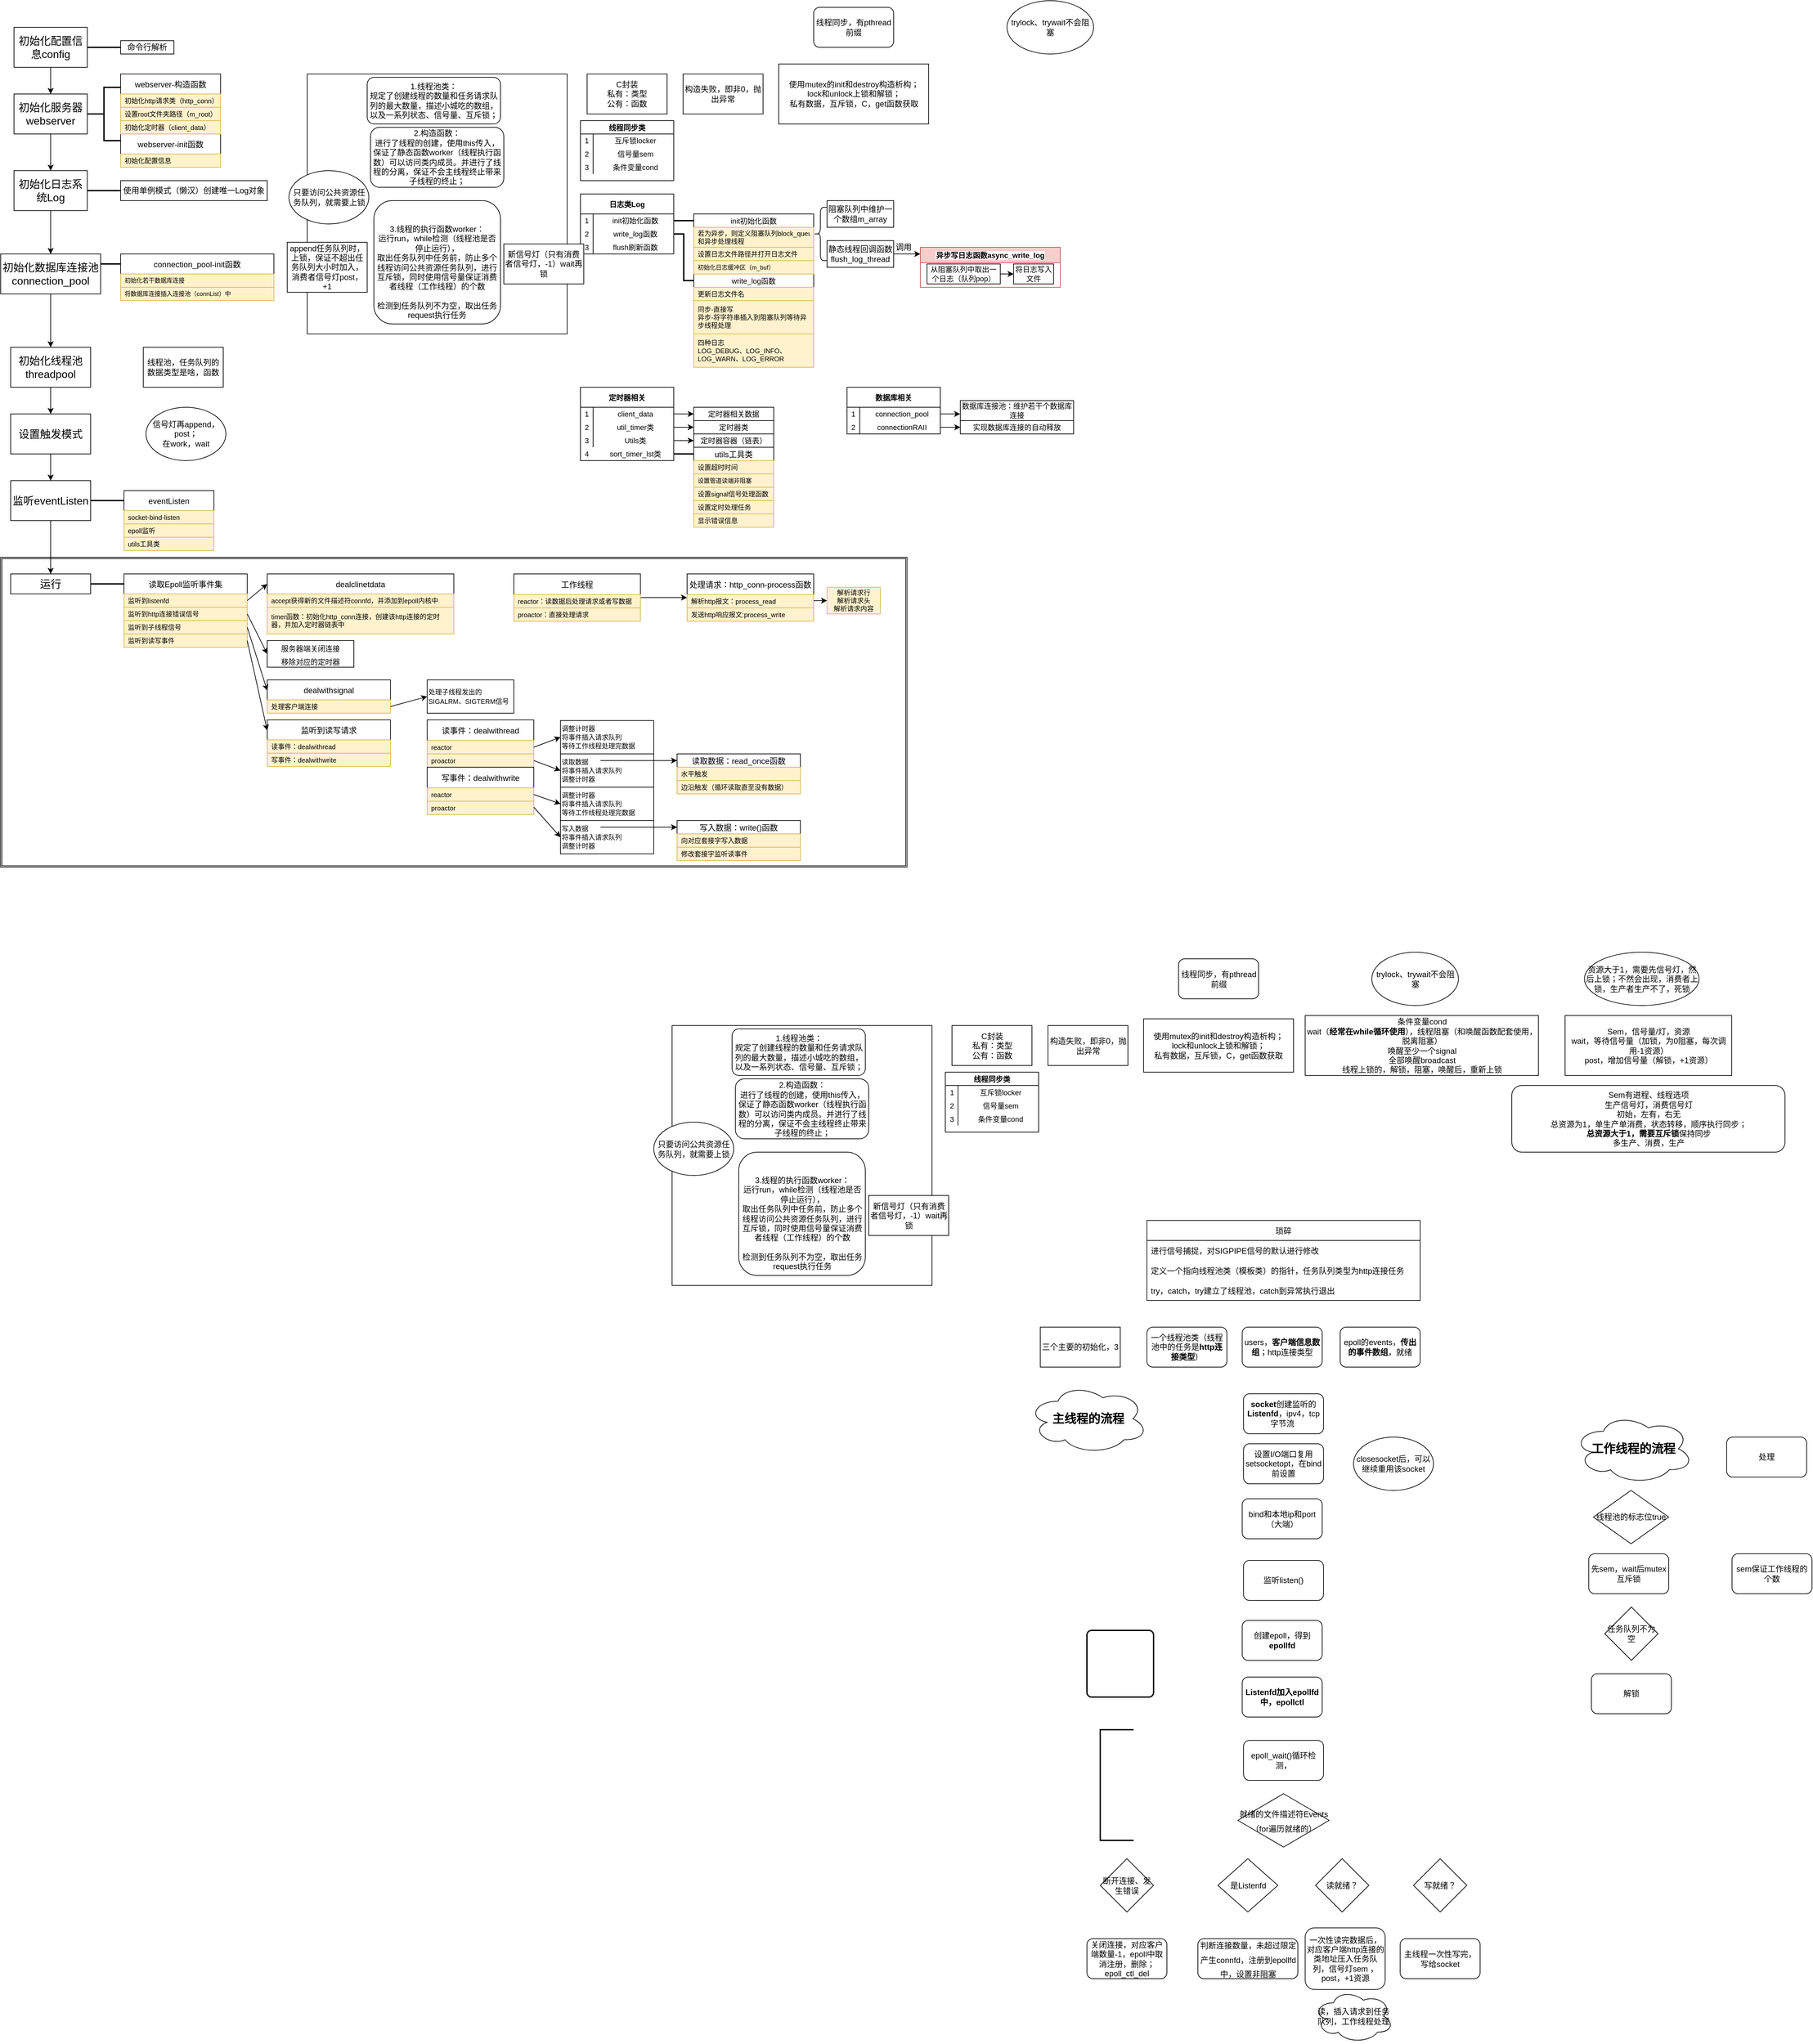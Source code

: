 <mxfile version="20.1.4" type="github">
  <diagram id="chODi_v-n7cq65_RIqqo" name="Page-1">
    <mxGraphModel dx="2044" dy="950" grid="1" gridSize="10" guides="1" tooltips="1" connect="1" arrows="1" fold="1" page="1" pageScale="1" pageWidth="827" pageHeight="1169" math="0" shadow="0">
      <root>
        <mxCell id="0" />
        <mxCell id="1" parent="0" />
        <mxCell id="If7hi21jr3shKMRsduzb-184" value="" style="shape=ext;double=1;rounded=0;whiteSpace=wrap;html=1;labelBackgroundColor=none;fontFamily=Helvetica;fontSize=11;strokeColor=default;strokeWidth=1;" parent="1" vertex="1">
          <mxGeometry x="80" y="855" width="1360" height="465" as="geometry" />
        </mxCell>
        <mxCell id="X6huxfXXV4CMVZdoAmuB-3" style="edgeStyle=orthogonalEdgeStyle;rounded=0;orthogonalLoop=1;jettySize=auto;html=1;entryX=0.5;entryY=0;entryDx=0;entryDy=0;fontSize=16;fontFamily=Helvetica;" parent="1" source="X6huxfXXV4CMVZdoAmuB-1" target="X6huxfXXV4CMVZdoAmuB-2" edge="1">
          <mxGeometry relative="1" as="geometry" />
        </mxCell>
        <mxCell id="X6huxfXXV4CMVZdoAmuB-1" value="&lt;font style=&quot;font-size: 16px;&quot;&gt;初始化配置信息config&lt;/font&gt;" style="rounded=0;whiteSpace=wrap;html=1;fontFamily=Helvetica;" parent="1" vertex="1">
          <mxGeometry x="100" y="60" width="110" height="60" as="geometry" />
        </mxCell>
        <mxCell id="hTme4FrNAQkry3wzWzrD-23" style="edgeStyle=orthogonalEdgeStyle;rounded=0;orthogonalLoop=1;jettySize=auto;html=1;exitX=0.5;exitY=1;exitDx=0;exitDy=0;entryX=0.5;entryY=0;entryDx=0;entryDy=0;fontSize=10;fontFamily=Helvetica;" parent="1" source="X6huxfXXV4CMVZdoAmuB-2" target="hTme4FrNAQkry3wzWzrD-6" edge="1">
          <mxGeometry relative="1" as="geometry" />
        </mxCell>
        <mxCell id="X6huxfXXV4CMVZdoAmuB-2" value="&lt;font style=&quot;font-size: 16px;&quot;&gt;初始化服务器webserver&lt;/font&gt;" style="rounded=0;whiteSpace=wrap;html=1;fontFamily=Helvetica;" parent="1" vertex="1">
          <mxGeometry x="100" y="160" width="110" height="60" as="geometry" />
        </mxCell>
        <mxCell id="tHm_pdnACIAALHQ7IJnF-1" value="webserver-init函数" style="swimlane;fontStyle=0;childLayout=stackLayout;horizontal=1;startSize=30;horizontalStack=0;resizeParent=1;resizeParentMax=0;resizeLast=0;collapsible=1;marginBottom=0;fontFamily=Helvetica;" parent="1" vertex="1">
          <mxGeometry x="260" y="220" width="150" height="50" as="geometry">
            <mxRectangle x="260" y="220" width="110" height="30" as="alternateBounds" />
          </mxGeometry>
        </mxCell>
        <mxCell id="tHm_pdnACIAALHQ7IJnF-2" value="初始化配置信息" style="text;strokeColor=#d6b656;fillColor=#fff2cc;align=left;verticalAlign=middle;spacingLeft=4;spacingRight=4;overflow=hidden;points=[[0,0.5],[1,0.5]];portConstraint=eastwest;rotatable=0;fontSize=10;fontFamily=Helvetica;" parent="tHm_pdnACIAALHQ7IJnF-1" vertex="1">
          <mxGeometry y="30" width="150" height="20" as="geometry" />
        </mxCell>
        <mxCell id="SK1pImSEw0LsBvb1q7Pm-3" value="webserver-构造函数" style="swimlane;fontStyle=0;childLayout=stackLayout;horizontal=1;startSize=30;horizontalStack=0;resizeParent=1;resizeParentMax=0;resizeLast=0;collapsible=1;marginBottom=0;fontFamily=Helvetica;" parent="1" vertex="1">
          <mxGeometry x="260" y="130" width="150" height="90" as="geometry">
            <mxRectangle x="260" y="130" width="110" height="30" as="alternateBounds" />
          </mxGeometry>
        </mxCell>
        <mxCell id="SK1pImSEw0LsBvb1q7Pm-4" value="初始化http请求类（http_conn）" style="text;strokeColor=#d6b656;fillColor=#fff2cc;align=left;verticalAlign=middle;spacingLeft=4;spacingRight=4;overflow=hidden;points=[[0,0.5],[1,0.5]];portConstraint=eastwest;rotatable=0;fontSize=10;fontFamily=Helvetica;" parent="SK1pImSEw0LsBvb1q7Pm-3" vertex="1">
          <mxGeometry y="30" width="150" height="20" as="geometry" />
        </mxCell>
        <mxCell id="SK1pImSEw0LsBvb1q7Pm-5" value="设置root文件夹路径（m_root）" style="text;strokeColor=#d6b656;fillColor=#fff2cc;align=left;verticalAlign=middle;spacingLeft=4;spacingRight=4;overflow=hidden;points=[[0,0.5],[1,0.5]];portConstraint=eastwest;rotatable=0;fontSize=10;fontFamily=Helvetica;" parent="SK1pImSEw0LsBvb1q7Pm-3" vertex="1">
          <mxGeometry y="50" width="150" height="20" as="geometry" />
        </mxCell>
        <mxCell id="SK1pImSEw0LsBvb1q7Pm-6" value="初始化定时器（client_data）" style="text;strokeColor=#d6b656;fillColor=#fff2cc;align=left;verticalAlign=middle;spacingLeft=4;spacingRight=4;overflow=hidden;points=[[0,0.5],[1,0.5]];portConstraint=eastwest;rotatable=0;fontSize=10;fontFamily=Helvetica;" parent="SK1pImSEw0LsBvb1q7Pm-3" vertex="1">
          <mxGeometry y="70" width="150" height="20" as="geometry" />
        </mxCell>
        <mxCell id="tHm_pdnACIAALHQ7IJnF-5" value="" style="strokeWidth=2;html=1;shape=mxgraph.flowchart.annotation_2;align=left;labelPosition=right;pointerEvents=1;fontFamily=Helvetica;" parent="1" vertex="1">
          <mxGeometry x="210" y="150" width="50" height="80" as="geometry" />
        </mxCell>
        <mxCell id="hTme4FrNAQkry3wzWzrD-2" value="" style="line;strokeWidth=2;html=1;fontSize=10;fontFamily=Helvetica;" parent="1" vertex="1">
          <mxGeometry x="210" y="85" width="50" height="10" as="geometry" />
        </mxCell>
        <mxCell id="hTme4FrNAQkry3wzWzrD-5" value="&lt;font style=&quot;font-size: 12px;&quot;&gt;命令行解析&lt;/font&gt;" style="rounded=0;whiteSpace=wrap;html=1;fontFamily=Helvetica;" parent="1" vertex="1">
          <mxGeometry x="260" y="80" width="80" height="20" as="geometry" />
        </mxCell>
        <mxCell id="hTme4FrNAQkry3wzWzrD-116" value="" style="edgeStyle=orthogonalEdgeStyle;rounded=0;orthogonalLoop=1;jettySize=auto;html=1;fontSize=11;fontColor=#000000;fontFamily=Helvetica;" parent="1" source="hTme4FrNAQkry3wzWzrD-6" target="hTme4FrNAQkry3wzWzrD-115" edge="1">
          <mxGeometry relative="1" as="geometry" />
        </mxCell>
        <mxCell id="hTme4FrNAQkry3wzWzrD-6" value="&lt;font style=&quot;font-size: 16px;&quot;&gt;初始化日志系统Log&lt;/font&gt;" style="rounded=0;whiteSpace=wrap;html=1;fontFamily=Helvetica;" parent="1" vertex="1">
          <mxGeometry x="100" y="275" width="110" height="60" as="geometry" />
        </mxCell>
        <mxCell id="hTme4FrNAQkry3wzWzrD-22" value="" style="line;strokeWidth=2;html=1;fontSize=10;fontFamily=Helvetica;" parent="1" vertex="1">
          <mxGeometry x="210" y="300" width="50" height="10" as="geometry" />
        </mxCell>
        <mxCell id="If7hi21jr3shKMRsduzb-65" value="" style="edgeStyle=orthogonalEdgeStyle;rounded=0;orthogonalLoop=1;jettySize=auto;html=1;fontFamily=Helvetica;fontSize=10;" parent="1" source="hTme4FrNAQkry3wzWzrD-115" target="If7hi21jr3shKMRsduzb-64" edge="1">
          <mxGeometry relative="1" as="geometry" />
        </mxCell>
        <mxCell id="hTme4FrNAQkry3wzWzrD-115" value="&lt;span style=&quot;font-size: 16px;&quot;&gt;初始化数据库连接池connection_pool&lt;/span&gt;" style="whiteSpace=wrap;html=1;rounded=0;fontFamily=Helvetica;" parent="1" vertex="1">
          <mxGeometry x="80" y="400" width="150" height="60" as="geometry" />
        </mxCell>
        <mxCell id="hTme4FrNAQkry3wzWzrD-128" value="connection_pool-init函数" style="swimlane;fontStyle=0;childLayout=stackLayout;horizontal=1;startSize=30;horizontalStack=0;resizeParent=1;resizeParentMax=0;resizeLast=0;collapsible=1;marginBottom=0;labelBackgroundColor=#FFFFFF;labelBorderColor=none;fontSize=12;strokeWidth=1;fontFamily=Helvetica;" parent="1" vertex="1">
          <mxGeometry x="260" y="400" width="230" height="70" as="geometry">
            <mxRectangle x="260" y="400" width="170" height="30" as="alternateBounds" />
          </mxGeometry>
        </mxCell>
        <mxCell id="hTme4FrNAQkry3wzWzrD-129" value="初始化若干数据库连接" style="text;strokeColor=#D6B656;fillColor=#fff2cc;align=left;verticalAlign=middle;spacingLeft=4;spacingRight=4;overflow=hidden;points=[[0,0.5],[1,0.5]];portConstraint=eastwest;rotatable=0;labelBackgroundColor=none;labelBorderColor=none;fontSize=9;whiteSpace=wrap;fontStyle=0;fontFamily=Helvetica;" parent="hTme4FrNAQkry3wzWzrD-128" vertex="1">
          <mxGeometry y="30" width="230" height="20" as="geometry" />
        </mxCell>
        <mxCell id="hTme4FrNAQkry3wzWzrD-130" value="将数据库连接插入连接池（connList）中" style="text;strokeColor=#d6b656;fillColor=#fff2cc;align=left;verticalAlign=middle;spacingLeft=4;spacingRight=4;overflow=hidden;points=[[0,0.5],[1,0.5]];portConstraint=eastwest;rotatable=0;labelBackgroundColor=none;labelBorderColor=none;fontSize=9;whiteSpace=wrap;fontFamily=Helvetica;" parent="hTme4FrNAQkry3wzWzrD-128" vertex="1">
          <mxGeometry y="50" width="230" height="20" as="geometry" />
        </mxCell>
        <mxCell id="hTme4FrNAQkry3wzWzrD-132" value="" style="line;strokeWidth=2;html=1;fontSize=10;fontFamily=Helvetica;" parent="1" vertex="1">
          <mxGeometry x="230" y="410" width="30" height="10" as="geometry" />
        </mxCell>
        <mxCell id="hTme4FrNAQkry3wzWzrD-92" value="线程同步类" style="shape=table;startSize=20;container=1;collapsible=0;childLayout=tableLayout;fixedRows=1;rowLines=0;fontStyle=1;labelBackgroundColor=#FFFFFF;labelBorderColor=none;fontSize=11;fontColor=#000000;strokeColor=default;fontFamily=Helvetica;" parent="1" vertex="1">
          <mxGeometry x="950" y="200" width="140" height="90" as="geometry" />
        </mxCell>
        <mxCell id="hTme4FrNAQkry3wzWzrD-93" value="" style="shape=tableRow;horizontal=0;startSize=0;swimlaneHead=0;swimlaneBody=0;top=0;left=0;bottom=0;right=0;collapsible=0;dropTarget=0;fillColor=none;points=[[0,0.5],[1,0.5]];portConstraint=eastwest;labelBackgroundColor=#FFFFFF;labelBorderColor=none;fontSize=11;fontColor=#000000;strokeColor=default;fontFamily=Helvetica;" parent="hTme4FrNAQkry3wzWzrD-92" vertex="1">
          <mxGeometry y="20" width="140" height="20" as="geometry" />
        </mxCell>
        <mxCell id="hTme4FrNAQkry3wzWzrD-94" value="1" style="shape=partialRectangle;html=1;whiteSpace=wrap;connectable=0;fillColor=none;top=0;left=0;bottom=0;right=0;overflow=hidden;pointerEvents=1;labelBackgroundColor=#FFFFFF;labelBorderColor=none;fontSize=11;fontColor=#000000;strokeColor=default;fontFamily=Helvetica;" parent="hTme4FrNAQkry3wzWzrD-93" vertex="1">
          <mxGeometry width="19" height="20" as="geometry">
            <mxRectangle width="19" height="20" as="alternateBounds" />
          </mxGeometry>
        </mxCell>
        <mxCell id="hTme4FrNAQkry3wzWzrD-95" value="互斥锁locker" style="shape=partialRectangle;html=1;whiteSpace=wrap;connectable=0;fillColor=none;top=0;left=0;bottom=0;right=0;align=center;spacingLeft=6;overflow=hidden;labelBackgroundColor=#FFFFFF;labelBorderColor=none;fontSize=11;fontColor=#000000;strokeColor=default;fontFamily=Helvetica;" parent="hTme4FrNAQkry3wzWzrD-93" vertex="1">
          <mxGeometry x="19" width="121" height="20" as="geometry">
            <mxRectangle width="121" height="20" as="alternateBounds" />
          </mxGeometry>
        </mxCell>
        <mxCell id="hTme4FrNAQkry3wzWzrD-96" value="" style="shape=tableRow;horizontal=0;startSize=0;swimlaneHead=0;swimlaneBody=0;top=0;left=0;bottom=0;right=0;collapsible=0;dropTarget=0;fillColor=none;points=[[0,0.5],[1,0.5]];portConstraint=eastwest;labelBackgroundColor=#FFFFFF;labelBorderColor=none;fontSize=11;fontColor=#000000;strokeColor=default;fontFamily=Helvetica;" parent="hTme4FrNAQkry3wzWzrD-92" vertex="1">
          <mxGeometry y="40" width="140" height="20" as="geometry" />
        </mxCell>
        <mxCell id="hTme4FrNAQkry3wzWzrD-97" value="2" style="shape=partialRectangle;html=1;whiteSpace=wrap;connectable=0;fillColor=none;top=0;left=0;bottom=0;right=0;overflow=hidden;labelBackgroundColor=#FFFFFF;labelBorderColor=none;fontSize=11;fontColor=#000000;strokeColor=default;fontFamily=Helvetica;" parent="hTme4FrNAQkry3wzWzrD-96" vertex="1">
          <mxGeometry width="19" height="20" as="geometry">
            <mxRectangle width="19" height="20" as="alternateBounds" />
          </mxGeometry>
        </mxCell>
        <mxCell id="hTme4FrNAQkry3wzWzrD-98" value="信号量sem" style="shape=partialRectangle;html=1;whiteSpace=wrap;connectable=0;fillColor=none;top=0;left=0;bottom=0;right=0;align=center;spacingLeft=6;overflow=hidden;labelBackgroundColor=#FFFFFF;labelBorderColor=none;fontSize=11;fontColor=#000000;strokeColor=default;fontFamily=Helvetica;" parent="hTme4FrNAQkry3wzWzrD-96" vertex="1">
          <mxGeometry x="19" width="121" height="20" as="geometry">
            <mxRectangle width="121" height="20" as="alternateBounds" />
          </mxGeometry>
        </mxCell>
        <mxCell id="hTme4FrNAQkry3wzWzrD-99" value="" style="shape=tableRow;horizontal=0;startSize=0;swimlaneHead=0;swimlaneBody=0;top=0;left=0;bottom=0;right=0;collapsible=0;dropTarget=0;fillColor=none;points=[[0,0.5],[1,0.5]];portConstraint=eastwest;labelBackgroundColor=#FFFFFF;labelBorderColor=none;fontSize=11;fontColor=#000000;strokeColor=default;fontFamily=Helvetica;" parent="hTme4FrNAQkry3wzWzrD-92" vertex="1">
          <mxGeometry y="60" width="140" height="20" as="geometry" />
        </mxCell>
        <mxCell id="hTme4FrNAQkry3wzWzrD-100" value="3" style="shape=partialRectangle;html=1;whiteSpace=wrap;connectable=0;fillColor=none;top=0;left=0;bottom=0;right=0;overflow=hidden;labelBackgroundColor=#FFFFFF;labelBorderColor=none;fontSize=11;fontColor=#000000;strokeColor=default;fontFamily=Helvetica;" parent="hTme4FrNAQkry3wzWzrD-99" vertex="1">
          <mxGeometry width="19" height="20" as="geometry">
            <mxRectangle width="19" height="20" as="alternateBounds" />
          </mxGeometry>
        </mxCell>
        <mxCell id="hTme4FrNAQkry3wzWzrD-101" value="条件变量cond" style="shape=partialRectangle;html=1;whiteSpace=wrap;connectable=0;fillColor=none;top=0;left=0;bottom=0;right=0;align=center;spacingLeft=6;overflow=hidden;labelBackgroundColor=#FFFFFF;labelBorderColor=none;fontSize=11;fontColor=#000000;strokeColor=default;fontFamily=Helvetica;" parent="hTme4FrNAQkry3wzWzrD-99" vertex="1">
          <mxGeometry x="19" width="121" height="20" as="geometry">
            <mxRectangle width="121" height="20" as="alternateBounds" />
          </mxGeometry>
        </mxCell>
        <mxCell id="If7hi21jr3shKMRsduzb-15" value="日志类Log" style="shape=table;startSize=30;container=1;collapsible=0;childLayout=tableLayout;fixedRows=1;rowLines=0;fontStyle=1;labelBackgroundColor=#FFFFFF;labelBorderColor=none;fontSize=11;fontColor=#000000;strokeColor=default;fontFamily=Helvetica;" parent="1" vertex="1">
          <mxGeometry x="950" y="310" width="140" height="90" as="geometry" />
        </mxCell>
        <mxCell id="If7hi21jr3shKMRsduzb-16" value="" style="shape=tableRow;horizontal=0;startSize=0;swimlaneHead=0;swimlaneBody=0;top=0;left=0;bottom=0;right=0;collapsible=0;dropTarget=0;fillColor=none;points=[[0,0.5],[1,0.5]];portConstraint=eastwest;labelBackgroundColor=#FFFFFF;labelBorderColor=none;fontSize=11;fontColor=#000000;strokeColor=default;fontFamily=Helvetica;" parent="If7hi21jr3shKMRsduzb-15" vertex="1">
          <mxGeometry y="30" width="140" height="20" as="geometry" />
        </mxCell>
        <mxCell id="If7hi21jr3shKMRsduzb-17" value="1" style="shape=partialRectangle;html=1;whiteSpace=wrap;connectable=0;fillColor=none;top=0;left=0;bottom=0;right=0;overflow=hidden;pointerEvents=1;labelBackgroundColor=#FFFFFF;labelBorderColor=none;fontSize=11;fontColor=#000000;strokeColor=default;fontFamily=Helvetica;" parent="If7hi21jr3shKMRsduzb-16" vertex="1">
          <mxGeometry width="19" height="20" as="geometry">
            <mxRectangle width="19" height="20" as="alternateBounds" />
          </mxGeometry>
        </mxCell>
        <mxCell id="If7hi21jr3shKMRsduzb-18" value="init初始化函数" style="shape=partialRectangle;html=1;whiteSpace=wrap;connectable=0;fillColor=none;top=0;left=0;bottom=0;right=0;align=center;spacingLeft=6;overflow=hidden;labelBackgroundColor=#FFFFFF;labelBorderColor=none;fontSize=11;fontColor=#000000;strokeColor=default;fontFamily=Helvetica;" parent="If7hi21jr3shKMRsduzb-16" vertex="1">
          <mxGeometry x="19" width="121" height="20" as="geometry">
            <mxRectangle width="121" height="20" as="alternateBounds" />
          </mxGeometry>
        </mxCell>
        <mxCell id="If7hi21jr3shKMRsduzb-19" value="" style="shape=tableRow;horizontal=0;startSize=0;swimlaneHead=0;swimlaneBody=0;top=0;left=0;bottom=0;right=0;collapsible=0;dropTarget=0;fillColor=none;points=[[0,0.5],[1,0.5]];portConstraint=eastwest;labelBackgroundColor=#FFFFFF;labelBorderColor=none;fontSize=11;fontColor=#000000;strokeColor=default;fontFamily=Helvetica;" parent="If7hi21jr3shKMRsduzb-15" vertex="1">
          <mxGeometry y="50" width="140" height="20" as="geometry" />
        </mxCell>
        <mxCell id="If7hi21jr3shKMRsduzb-20" value="2" style="shape=partialRectangle;html=1;whiteSpace=wrap;connectable=0;fillColor=none;top=0;left=0;bottom=0;right=0;overflow=hidden;labelBackgroundColor=#FFFFFF;labelBorderColor=none;fontSize=11;fontColor=#000000;strokeColor=default;fontFamily=Helvetica;" parent="If7hi21jr3shKMRsduzb-19" vertex="1">
          <mxGeometry width="19" height="20" as="geometry">
            <mxRectangle width="19" height="20" as="alternateBounds" />
          </mxGeometry>
        </mxCell>
        <mxCell id="If7hi21jr3shKMRsduzb-21" value="write_log函数" style="shape=partialRectangle;html=1;whiteSpace=wrap;connectable=0;fillColor=none;top=0;left=0;bottom=0;right=0;align=center;spacingLeft=6;overflow=hidden;labelBackgroundColor=#FFFFFF;labelBorderColor=none;fontSize=11;fontColor=#000000;strokeColor=default;fontFamily=Helvetica;" parent="If7hi21jr3shKMRsduzb-19" vertex="1">
          <mxGeometry x="19" width="121" height="20" as="geometry">
            <mxRectangle width="121" height="20" as="alternateBounds" />
          </mxGeometry>
        </mxCell>
        <mxCell id="If7hi21jr3shKMRsduzb-22" value="" style="shape=tableRow;horizontal=0;startSize=0;swimlaneHead=0;swimlaneBody=0;top=0;left=0;bottom=0;right=0;collapsible=0;dropTarget=0;fillColor=none;points=[[0,0.5],[1,0.5]];portConstraint=eastwest;labelBackgroundColor=#FFFFFF;labelBorderColor=none;fontSize=11;fontColor=#000000;strokeColor=default;fontFamily=Helvetica;" parent="If7hi21jr3shKMRsduzb-15" vertex="1">
          <mxGeometry y="70" width="140" height="20" as="geometry" />
        </mxCell>
        <mxCell id="If7hi21jr3shKMRsduzb-23" value="3" style="shape=partialRectangle;html=1;whiteSpace=wrap;connectable=0;fillColor=none;top=0;left=0;bottom=0;right=0;overflow=hidden;labelBackgroundColor=#FFFFFF;labelBorderColor=none;fontSize=11;fontColor=#000000;strokeColor=default;fontFamily=Helvetica;" parent="If7hi21jr3shKMRsduzb-22" vertex="1">
          <mxGeometry width="19" height="20" as="geometry">
            <mxRectangle width="19" height="20" as="alternateBounds" />
          </mxGeometry>
        </mxCell>
        <mxCell id="If7hi21jr3shKMRsduzb-24" value="flush刷新函数" style="shape=partialRectangle;html=1;whiteSpace=wrap;connectable=0;fillColor=none;top=0;left=0;bottom=0;right=0;align=center;spacingLeft=6;overflow=hidden;labelBackgroundColor=#FFFFFF;labelBorderColor=none;fontSize=11;fontColor=#000000;strokeColor=default;fontFamily=Helvetica;" parent="If7hi21jr3shKMRsduzb-22" vertex="1">
          <mxGeometry x="19" width="121" height="20" as="geometry">
            <mxRectangle width="121" height="20" as="alternateBounds" />
          </mxGeometry>
        </mxCell>
        <mxCell id="If7hi21jr3shKMRsduzb-33" value="write_log函数" style="swimlane;fontStyle=0;childLayout=stackLayout;horizontal=1;startSize=20;horizontalStack=0;resizeParent=1;resizeParentMax=0;resizeLast=0;collapsible=1;marginBottom=0;labelBackgroundColor=none;fontFamily=Helvetica;fontSize=11;" parent="1" vertex="1">
          <mxGeometry x="1120" y="430" width="180" height="140" as="geometry">
            <mxRectangle x="1120" y="430" width="100" height="20" as="alternateBounds" />
          </mxGeometry>
        </mxCell>
        <mxCell id="If7hi21jr3shKMRsduzb-91" value="更新日志文件名" style="text;strokeColor=#d6b656;fillColor=#fff2cc;align=left;verticalAlign=middle;spacingLeft=4;spacingRight=4;overflow=hidden;points=[[0,0.5],[1,0.5]];portConstraint=eastwest;rotatable=0;labelBackgroundColor=none;fontFamily=Helvetica;fontSize=10;whiteSpace=wrap;" parent="If7hi21jr3shKMRsduzb-33" vertex="1">
          <mxGeometry y="20" width="180" height="20" as="geometry" />
        </mxCell>
        <mxCell id="If7hi21jr3shKMRsduzb-34" value="同步-直接写&#xa;异步-将字符串插入到阻塞队列等待异步线程处理" style="text;strokeColor=#d6b656;fillColor=#fff2cc;align=left;verticalAlign=middle;spacingLeft=4;spacingRight=4;overflow=hidden;points=[[0,0.5],[1,0.5]];portConstraint=eastwest;rotatable=0;labelBackgroundColor=none;fontFamily=Helvetica;fontSize=10;whiteSpace=wrap;" parent="If7hi21jr3shKMRsduzb-33" vertex="1">
          <mxGeometry y="40" width="180" height="50" as="geometry" />
        </mxCell>
        <mxCell id="If7hi21jr3shKMRsduzb-92" value="四种日志&#xa;LOG_DEBUG、LOG_INFO、LOG_WARN、LOG_ERROR" style="text;strokeColor=#d6b656;fillColor=#fff2cc;align=left;verticalAlign=middle;spacingLeft=4;spacingRight=4;overflow=hidden;points=[[0,0.5],[1,0.5]];portConstraint=eastwest;rotatable=0;labelBackgroundColor=none;fontFamily=Helvetica;fontSize=10;whiteSpace=wrap;" parent="If7hi21jr3shKMRsduzb-33" vertex="1">
          <mxGeometry y="90" width="180" height="50" as="geometry" />
        </mxCell>
        <mxCell id="If7hi21jr3shKMRsduzb-67" value="" style="edgeStyle=orthogonalEdgeStyle;rounded=0;orthogonalLoop=1;jettySize=auto;html=1;fontFamily=Helvetica;fontSize=16;" parent="1" source="If7hi21jr3shKMRsduzb-64" target="If7hi21jr3shKMRsduzb-66" edge="1">
          <mxGeometry relative="1" as="geometry" />
        </mxCell>
        <mxCell id="If7hi21jr3shKMRsduzb-64" value="&lt;font style=&quot;font-size: 16px;&quot;&gt;初始化线程池threadpool&lt;/font&gt;" style="rounded=0;whiteSpace=wrap;html=1;" parent="1" vertex="1">
          <mxGeometry x="95" y="540" width="120" height="60" as="geometry" />
        </mxCell>
        <mxCell id="If7hi21jr3shKMRsduzb-69" value="" style="edgeStyle=orthogonalEdgeStyle;rounded=0;orthogonalLoop=1;jettySize=auto;html=1;fontFamily=Helvetica;fontSize=16;" parent="1" source="If7hi21jr3shKMRsduzb-66" target="If7hi21jr3shKMRsduzb-68" edge="1">
          <mxGeometry relative="1" as="geometry" />
        </mxCell>
        <mxCell id="If7hi21jr3shKMRsduzb-66" value="&lt;font style=&quot;font-size: 16px;&quot;&gt;设置触发模式&lt;/font&gt;" style="whiteSpace=wrap;html=1;rounded=0;" parent="1" vertex="1">
          <mxGeometry x="95" y="640" width="120" height="60" as="geometry" />
        </mxCell>
        <mxCell id="If7hi21jr3shKMRsduzb-138" value="" style="edgeStyle=orthogonalEdgeStyle;rounded=0;orthogonalLoop=1;jettySize=auto;html=1;fontFamily=Helvetica;fontSize=10;" parent="1" source="If7hi21jr3shKMRsduzb-68" target="If7hi21jr3shKMRsduzb-137" edge="1">
          <mxGeometry relative="1" as="geometry" />
        </mxCell>
        <mxCell id="If7hi21jr3shKMRsduzb-68" value="&lt;font style=&quot;font-size: 16px;&quot;&gt;监听eventListen&lt;/font&gt;" style="whiteSpace=wrap;html=1;rounded=0;" parent="1" vertex="1">
          <mxGeometry x="95" y="740" width="120" height="60" as="geometry" />
        </mxCell>
        <mxCell id="If7hi21jr3shKMRsduzb-70" value="" style="line;strokeWidth=2;html=1;fontSize=10;fontFamily=Helvetica;" parent="1" vertex="1">
          <mxGeometry x="215" y="765" width="50" height="10" as="geometry" />
        </mxCell>
        <mxCell id="If7hi21jr3shKMRsduzb-71" value="eventListen" style="swimlane;fontStyle=0;childLayout=stackLayout;horizontal=1;startSize=30;horizontalStack=0;resizeParent=1;resizeParentMax=0;resizeLast=0;collapsible=1;marginBottom=0;fontSize=12;fontFamily=Helvetica;" parent="1" vertex="1">
          <mxGeometry x="265" y="755" width="135" height="90" as="geometry">
            <mxRectangle x="265" y="755" width="220" height="30" as="alternateBounds" />
          </mxGeometry>
        </mxCell>
        <mxCell id="If7hi21jr3shKMRsduzb-72" value="socket-bind-listen" style="text;strokeColor=#d6b656;fillColor=#fff2cc;align=left;verticalAlign=middle;spacingLeft=4;spacingRight=4;overflow=hidden;points=[[0,0.5],[1,0.5]];portConstraint=eastwest;rotatable=0;fontSize=10;labelBorderColor=none;labelBackgroundColor=none;fontFamily=Helvetica;" parent="If7hi21jr3shKMRsduzb-71" vertex="1">
          <mxGeometry y="30" width="135" height="20" as="geometry" />
        </mxCell>
        <mxCell id="If7hi21jr3shKMRsduzb-73" value="epoll监听" style="text;strokeColor=#d6b656;fillColor=#fff2cc;align=left;verticalAlign=middle;spacingLeft=4;spacingRight=4;overflow=hidden;points=[[0,0.5],[1,0.5]];portConstraint=eastwest;rotatable=0;fontSize=10;fontFamily=Helvetica;" parent="If7hi21jr3shKMRsduzb-71" vertex="1">
          <mxGeometry y="50" width="135" height="20" as="geometry" />
        </mxCell>
        <mxCell id="If7hi21jr3shKMRsduzb-74" value="utils工具类" style="text;strokeColor=#d6b656;fillColor=#fff2cc;align=left;verticalAlign=middle;spacingLeft=4;spacingRight=4;overflow=hidden;points=[[0,0.5],[1,0.5]];portConstraint=eastwest;rotatable=0;fontSize=10;fontFamily=Helvetica;" parent="If7hi21jr3shKMRsduzb-71" vertex="1">
          <mxGeometry y="70" width="135" height="20" as="geometry" />
        </mxCell>
        <mxCell id="If7hi21jr3shKMRsduzb-93" value="utils工具类" style="swimlane;fontStyle=0;childLayout=stackLayout;horizontal=1;startSize=20;horizontalStack=0;resizeParent=1;resizeParentMax=0;resizeLast=0;collapsible=1;marginBottom=0;fontSize=12;fontFamily=Helvetica;" parent="1" vertex="1">
          <mxGeometry x="1120" y="690" width="120" height="120" as="geometry">
            <mxRectangle x="1120" y="690" width="120" height="20" as="alternateBounds" />
          </mxGeometry>
        </mxCell>
        <mxCell id="If7hi21jr3shKMRsduzb-94" value="设置超时时间" style="text;strokeColor=#d6b656;fillColor=#fff2cc;align=left;verticalAlign=middle;spacingLeft=4;spacingRight=4;overflow=hidden;points=[[0,0.5],[1,0.5]];portConstraint=eastwest;rotatable=0;fontSize=10;labelBorderColor=none;labelBackgroundColor=none;fontFamily=Helvetica;" parent="If7hi21jr3shKMRsduzb-93" vertex="1">
          <mxGeometry y="20" width="120" height="20" as="geometry" />
        </mxCell>
        <mxCell id="If7hi21jr3shKMRsduzb-95" value="设置管道读端非阻塞" style="text;strokeColor=#d6b656;fillColor=#fff2cc;align=left;verticalAlign=middle;spacingLeft=4;spacingRight=4;overflow=hidden;points=[[0,0.5],[1,0.5]];portConstraint=eastwest;rotatable=0;fontSize=9;fontFamily=Helvetica;fontStyle=0" parent="If7hi21jr3shKMRsduzb-93" vertex="1">
          <mxGeometry y="40" width="120" height="20" as="geometry" />
        </mxCell>
        <mxCell id="If7hi21jr3shKMRsduzb-135" value="设置signal信号处理函数" style="text;strokeColor=#d6b656;fillColor=#fff2cc;align=left;verticalAlign=middle;spacingLeft=4;spacingRight=4;overflow=hidden;points=[[0,0.5],[1,0.5]];portConstraint=eastwest;rotatable=0;fontSize=10;fontFamily=Helvetica;" parent="If7hi21jr3shKMRsduzb-93" vertex="1">
          <mxGeometry y="60" width="120" height="20" as="geometry" />
        </mxCell>
        <mxCell id="If7hi21jr3shKMRsduzb-96" value="设置定时处理任务" style="text;strokeColor=#d6b656;fillColor=#fff2cc;align=left;verticalAlign=middle;spacingLeft=4;spacingRight=4;overflow=hidden;points=[[0,0.5],[1,0.5]];portConstraint=eastwest;rotatable=0;fontSize=10;fontFamily=Helvetica;" parent="If7hi21jr3shKMRsduzb-93" vertex="1">
          <mxGeometry y="80" width="120" height="20" as="geometry" />
        </mxCell>
        <mxCell id="If7hi21jr3shKMRsduzb-136" value="显示错误信息" style="text;strokeColor=#d6b656;fillColor=#fff2cc;align=left;verticalAlign=middle;spacingLeft=4;spacingRight=4;overflow=hidden;points=[[0,0.5],[1,0.5]];portConstraint=eastwest;rotatable=0;fontSize=10;fontFamily=Helvetica;" parent="If7hi21jr3shKMRsduzb-93" vertex="1">
          <mxGeometry y="100" width="120" height="20" as="geometry" />
        </mxCell>
        <mxCell id="If7hi21jr3shKMRsduzb-98" value="init初始化函数" style="swimlane;fontStyle=0;childLayout=stackLayout;horizontal=1;startSize=20;horizontalStack=0;resizeParent=1;resizeParentMax=0;resizeLast=0;collapsible=1;marginBottom=0;labelBackgroundColor=none;fontFamily=Helvetica;fontSize=11;" parent="1" vertex="1">
          <mxGeometry x="1120" y="340" width="180" height="90" as="geometry">
            <mxRectangle x="1120" y="340" width="100" height="20" as="alternateBounds" />
          </mxGeometry>
        </mxCell>
        <mxCell id="If7hi21jr3shKMRsduzb-106" value="若为异步，则定义阻塞队列block_queue&#xa;和异步处理线程" style="text;strokeColor=#d6b656;fillColor=#fff2cc;align=left;verticalAlign=middle;spacingLeft=4;spacingRight=4;overflow=hidden;points=[[0,0.5],[1,0.5]];portConstraint=eastwest;rotatable=0;fontSize=10;labelBorderColor=none;labelBackgroundColor=none;fontFamily=Helvetica;" parent="If7hi21jr3shKMRsduzb-98" vertex="1">
          <mxGeometry y="20" width="180" height="30" as="geometry" />
        </mxCell>
        <mxCell id="If7hi21jr3shKMRsduzb-108" value="设置日志文件路径并打开日志文件" style="text;strokeColor=#d6b656;fillColor=#fff2cc;align=left;verticalAlign=middle;spacingLeft=4;spacingRight=4;overflow=hidden;points=[[0,0.5],[1,0.5]];portConstraint=eastwest;rotatable=0;fontSize=10;fontFamily=Helvetica;" parent="If7hi21jr3shKMRsduzb-98" vertex="1">
          <mxGeometry y="50" width="180" height="20" as="geometry" />
        </mxCell>
        <mxCell id="If7hi21jr3shKMRsduzb-107" value="初始化日志缓冲区（m_buf）" style="text;strokeColor=#d6b656;fillColor=#fff2cc;align=left;verticalAlign=middle;spacingLeft=4;spacingRight=4;overflow=hidden;points=[[0,0.5],[1,0.5]];portConstraint=eastwest;rotatable=0;fontSize=9;fontFamily=Helvetica;" parent="If7hi21jr3shKMRsduzb-98" vertex="1">
          <mxGeometry y="70" width="180" height="20" as="geometry" />
        </mxCell>
        <mxCell id="If7hi21jr3shKMRsduzb-110" value="" style="edgeStyle=orthogonalEdgeStyle;rounded=0;orthogonalLoop=1;jettySize=auto;html=1;fontSize=12;fontColor=#000000;fontFamily=Helvetica;" parent="1" source="If7hi21jr3shKMRsduzb-119" edge="1">
          <mxGeometry relative="1" as="geometry">
            <mxPoint x="1460.0" y="400" as="targetPoint" />
          </mxGeometry>
        </mxCell>
        <UserObject label="调用" placeholders="1" name="Variable" id="If7hi21jr3shKMRsduzb-111">
          <mxCell style="text;html=1;strokeColor=none;fillColor=none;align=center;verticalAlign=middle;whiteSpace=wrap;overflow=hidden;labelBackgroundColor=#FFFFFF;labelBorderColor=none;fontSize=12;fontColor=#000000;fontFamily=Helvetica;" parent="1" vertex="1">
            <mxGeometry x="1420" y="380" width="30" height="20" as="geometry" />
          </mxCell>
        </UserObject>
        <mxCell id="If7hi21jr3shKMRsduzb-112" value="异步写日志函数async_write_log" style="swimlane;labelBackgroundColor=#FFFFFF;labelBorderColor=none;fontSize=11;fillColor=#f8cecc;strokeColor=#b85450;fontFamily=Helvetica;" parent="1" vertex="1">
          <mxGeometry x="1460" y="390" width="210" height="60" as="geometry">
            <mxRectangle x="640" y="350" width="190" height="30" as="alternateBounds" />
          </mxGeometry>
        </mxCell>
        <mxCell id="If7hi21jr3shKMRsduzb-113" style="edgeStyle=orthogonalEdgeStyle;rounded=0;orthogonalLoop=1;jettySize=auto;html=1;exitX=1;exitY=0.5;exitDx=0;exitDy=0;entryX=0;entryY=0.5;entryDx=0;entryDy=0;fontSize=11;fontColor=#000000;fontFamily=Helvetica;" parent="If7hi21jr3shKMRsduzb-112" source="If7hi21jr3shKMRsduzb-114" target="If7hi21jr3shKMRsduzb-115" edge="1">
          <mxGeometry relative="1" as="geometry" />
        </mxCell>
        <mxCell id="If7hi21jr3shKMRsduzb-114" value="&lt;font style=&quot;font-size: 11px;&quot;&gt;从阻塞队列中取出一个日志（队列pop）&lt;/font&gt;" style="text;html=1;strokeColor=default;fillColor=default;align=center;verticalAlign=middle;whiteSpace=wrap;rounded=0;labelBackgroundColor=#FFFFFF;labelBorderColor=none;fontSize=11;fontColor=#000000;strokeWidth=1;fontFamily=Helvetica;" parent="If7hi21jr3shKMRsduzb-112" vertex="1">
          <mxGeometry x="10" y="25" width="110" height="30" as="geometry" />
        </mxCell>
        <mxCell id="If7hi21jr3shKMRsduzb-115" value="将日志写入文件" style="text;html=1;strokeColor=default;fillColor=none;align=center;verticalAlign=middle;whiteSpace=wrap;rounded=0;labelBackgroundColor=#FFFFFF;labelBorderColor=none;fontSize=11;fontColor=#000000;strokeWidth=1;fontFamily=Helvetica;" parent="If7hi21jr3shKMRsduzb-112" vertex="1">
          <mxGeometry x="140" y="25" width="60" height="30" as="geometry" />
        </mxCell>
        <mxCell id="If7hi21jr3shKMRsduzb-116" value="" style="group" parent="1" connectable="0" vertex="1">
          <mxGeometry x="1300" y="320" width="120" height="100" as="geometry" />
        </mxCell>
        <mxCell id="If7hi21jr3shKMRsduzb-117" value="阻塞队列中维护一个数组m_array" style="whiteSpace=wrap;html=1;align=center;labelBackgroundColor=#FFFFFF;labelBorderColor=none;fontSize=12;fontColor=#000000;strokeColor=default;fontFamily=Helvetica;" parent="If7hi21jr3shKMRsduzb-116" vertex="1">
          <mxGeometry x="20" width="100" height="40" as="geometry" />
        </mxCell>
        <mxCell id="If7hi21jr3shKMRsduzb-118" value="" style="shape=curlyBracket;whiteSpace=wrap;html=1;rounded=1;labelBackgroundColor=#FFFFFF;labelBorderColor=none;fontSize=12;fontColor=#000000;strokeColor=default;fontFamily=Helvetica;" parent="If7hi21jr3shKMRsduzb-116" vertex="1">
          <mxGeometry y="10" width="20" height="80" as="geometry" />
        </mxCell>
        <mxCell id="If7hi21jr3shKMRsduzb-119" value="静态线程回调函数flush_log_thread" style="whiteSpace=wrap;html=1;align=center;labelBackgroundColor=#FFFFFF;labelBorderColor=none;fontSize=12;fontColor=#000000;strokeColor=default;fontFamily=Helvetica;" parent="If7hi21jr3shKMRsduzb-116" vertex="1">
          <mxGeometry x="20" y="60" width="100" height="40" as="geometry" />
        </mxCell>
        <mxCell id="If7hi21jr3shKMRsduzb-120" value="" style="line;strokeWidth=2;html=1;fontSize=10;fontFamily=Helvetica;" parent="1" vertex="1">
          <mxGeometry x="1090" y="345" width="30" height="10" as="geometry" />
        </mxCell>
        <mxCell id="If7hi21jr3shKMRsduzb-123" value="" style="line;strokeWidth=2;html=1;fontSize=10;fontFamily=Helvetica;rotation=90;" parent="1" vertex="1">
          <mxGeometry x="1070" y="400" width="70" height="10" as="geometry" />
        </mxCell>
        <mxCell id="If7hi21jr3shKMRsduzb-130" value="" style="line;strokeWidth=2;html=1;labelBackgroundColor=none;fontFamily=Helvetica;fontSize=10;" parent="1" vertex="1">
          <mxGeometry x="1104" y="435" width="16" height="10" as="geometry" />
        </mxCell>
        <mxCell id="If7hi21jr3shKMRsduzb-131" value="" style="line;strokeWidth=2;html=1;labelBackgroundColor=none;fontFamily=Helvetica;fontSize=10;" parent="1" vertex="1">
          <mxGeometry x="1090" y="365" width="16" height="10" as="geometry" />
        </mxCell>
        <mxCell id="If7hi21jr3shKMRsduzb-132" value="" style="line;strokeWidth=2;html=1;fontSize=10;fontFamily=Helvetica;" parent="1" vertex="1">
          <mxGeometry x="1090" y="695" width="30" height="10" as="geometry" />
        </mxCell>
        <mxCell id="If7hi21jr3shKMRsduzb-137" value="&lt;font style=&quot;font-size: 16px;&quot;&gt;运行&lt;/font&gt;" style="whiteSpace=wrap;html=1;rounded=0;" parent="1" vertex="1">
          <mxGeometry x="95" y="880" width="120" height="30" as="geometry" />
        </mxCell>
        <mxCell id="If7hi21jr3shKMRsduzb-139" value="读取Epoll监听事件集" style="swimlane;fontStyle=0;childLayout=stackLayout;horizontal=1;startSize=30;horizontalStack=0;resizeParent=1;resizeParentMax=0;resizeLast=0;collapsible=1;marginBottom=0;fontSize=12;fontFamily=Helvetica;" parent="1" vertex="1">
          <mxGeometry x="265" y="880" width="185" height="110" as="geometry">
            <mxRectangle x="265" y="755" width="220" height="30" as="alternateBounds" />
          </mxGeometry>
        </mxCell>
        <mxCell id="If7hi21jr3shKMRsduzb-140" value="监听到listenfd" style="text;strokeColor=#d6b656;fillColor=#fff2cc;align=left;verticalAlign=middle;spacingLeft=4;spacingRight=4;overflow=hidden;points=[[0,0.5],[1,0.5]];portConstraint=eastwest;rotatable=0;fontSize=10;labelBorderColor=none;labelBackgroundColor=none;fontFamily=Helvetica;" parent="If7hi21jr3shKMRsduzb-139" vertex="1">
          <mxGeometry y="30" width="185" height="20" as="geometry" />
        </mxCell>
        <mxCell id="If7hi21jr3shKMRsduzb-141" value="监听到http连接错误信号" style="text;strokeColor=#d6b656;fillColor=#fff2cc;align=left;verticalAlign=middle;spacingLeft=4;spacingRight=4;overflow=hidden;points=[[0,0.5],[1,0.5]];portConstraint=eastwest;rotatable=0;fontSize=10;fontFamily=Helvetica;" parent="If7hi21jr3shKMRsduzb-139" vertex="1">
          <mxGeometry y="50" width="185" height="20" as="geometry" />
        </mxCell>
        <mxCell id="If7hi21jr3shKMRsduzb-142" value="监听到子线程信号" style="text;strokeColor=#d6b656;fillColor=#fff2cc;align=left;verticalAlign=middle;spacingLeft=4;spacingRight=4;overflow=hidden;points=[[0,0.5],[1,0.5]];portConstraint=eastwest;rotatable=0;fontSize=10;fontFamily=Helvetica;" parent="If7hi21jr3shKMRsduzb-139" vertex="1">
          <mxGeometry y="70" width="185" height="20" as="geometry" />
        </mxCell>
        <mxCell id="If7hi21jr3shKMRsduzb-144" value="监听到读写事件" style="text;strokeColor=#d6b656;fillColor=#fff2cc;align=left;verticalAlign=middle;spacingLeft=4;spacingRight=4;overflow=hidden;points=[[0,0.5],[1,0.5]];portConstraint=eastwest;rotatable=0;fontSize=10;fontFamily=Helvetica;" parent="If7hi21jr3shKMRsduzb-139" vertex="1">
          <mxGeometry y="90" width="185" height="20" as="geometry" />
        </mxCell>
        <mxCell id="If7hi21jr3shKMRsduzb-143" value="" style="line;strokeWidth=2;html=1;fontSize=10;fontFamily=Helvetica;" parent="1" vertex="1">
          <mxGeometry x="215" y="890" width="50" height="10" as="geometry" />
        </mxCell>
        <mxCell id="If7hi21jr3shKMRsduzb-148" value="dealclinetdata" style="swimlane;fontStyle=0;childLayout=stackLayout;horizontal=1;startSize=30;horizontalStack=0;resizeParent=1;resizeParentMax=0;resizeLast=0;collapsible=1;marginBottom=0;fontSize=12;fontFamily=Helvetica;" parent="1" vertex="1">
          <mxGeometry x="480" y="880" width="280" height="90" as="geometry">
            <mxRectangle x="480" y="880" width="220" height="30" as="alternateBounds" />
          </mxGeometry>
        </mxCell>
        <mxCell id="If7hi21jr3shKMRsduzb-149" value="accept获得新的文件描述符connfd，并添加到epoll内核中" style="text;strokeColor=#d6b656;fillColor=#fff2cc;align=left;verticalAlign=middle;spacingLeft=4;spacingRight=4;overflow=hidden;points=[[0,0.5],[1,0.5]];portConstraint=eastwest;rotatable=0;fontSize=10;labelBorderColor=none;labelBackgroundColor=none;fontFamily=Helvetica;" parent="If7hi21jr3shKMRsduzb-148" vertex="1">
          <mxGeometry y="30" width="280" height="20" as="geometry" />
        </mxCell>
        <mxCell id="If7hi21jr3shKMRsduzb-166" value="timer函数：初始化http_conn连接，创建该http连接的定时器，并加入定时器链表中" style="text;strokeColor=#d6b656;fillColor=#fff2cc;align=left;verticalAlign=middle;spacingLeft=4;spacingRight=4;overflow=hidden;points=[[0,0.5],[1,0.5]];portConstraint=eastwest;rotatable=0;fontSize=10;labelBorderColor=none;labelBackgroundColor=none;fontFamily=Helvetica;whiteSpace=wrap;" parent="If7hi21jr3shKMRsduzb-148" vertex="1">
          <mxGeometry y="50" width="280" height="40" as="geometry" />
        </mxCell>
        <mxCell id="If7hi21jr3shKMRsduzb-153" value="监听到读写请求" style="swimlane;fontStyle=0;childLayout=stackLayout;horizontal=1;startSize=30;horizontalStack=0;resizeParent=1;resizeParentMax=0;resizeLast=0;collapsible=1;marginBottom=0;fontSize=12;fontFamily=Helvetica;" parent="1" vertex="1">
          <mxGeometry x="480" y="1099" width="185" height="70" as="geometry">
            <mxRectangle x="480" y="1050" width="220" height="30" as="alternateBounds" />
          </mxGeometry>
        </mxCell>
        <mxCell id="If7hi21jr3shKMRsduzb-154" value="读事件：dealwithread" style="text;strokeColor=#d6b656;fillColor=#fff2cc;align=left;verticalAlign=middle;spacingLeft=4;spacingRight=4;overflow=hidden;points=[[0,0.5],[1,0.5]];portConstraint=eastwest;rotatable=0;fontSize=10;labelBorderColor=none;labelBackgroundColor=none;fontFamily=Helvetica;" parent="If7hi21jr3shKMRsduzb-153" vertex="1">
          <mxGeometry y="30" width="185" height="20" as="geometry" />
        </mxCell>
        <mxCell id="If7hi21jr3shKMRsduzb-155" value="写事件：dealwithwrite" style="text;strokeColor=#d6b656;fillColor=#fff2cc;align=left;verticalAlign=middle;spacingLeft=4;spacingRight=4;overflow=hidden;points=[[0,0.5],[1,0.5]];portConstraint=eastwest;rotatable=0;fontSize=10;labelBorderColor=none;labelBackgroundColor=none;fontFamily=Helvetica;" parent="If7hi21jr3shKMRsduzb-153" vertex="1">
          <mxGeometry y="50" width="185" height="20" as="geometry" />
        </mxCell>
        <mxCell id="If7hi21jr3shKMRsduzb-156" value="dealwithsignal" style="swimlane;fontStyle=0;childLayout=stackLayout;horizontal=1;startSize=30;horizontalStack=0;resizeParent=1;resizeParentMax=0;resizeLast=0;collapsible=1;marginBottom=0;fontSize=12;fontFamily=Helvetica;" parent="1" vertex="1">
          <mxGeometry x="480" y="1039" width="185" height="50" as="geometry">
            <mxRectangle x="480" y="990" width="220" height="30" as="alternateBounds" />
          </mxGeometry>
        </mxCell>
        <mxCell id="If7hi21jr3shKMRsduzb-157" value="处理客户端连接" style="text;strokeColor=#d6b656;fillColor=#fff2cc;align=left;verticalAlign=middle;spacingLeft=4;spacingRight=4;overflow=hidden;points=[[0,0.5],[1,0.5]];portConstraint=eastwest;rotatable=0;fontSize=10;labelBorderColor=none;labelBackgroundColor=none;fontFamily=Helvetica;" parent="If7hi21jr3shKMRsduzb-156" vertex="1">
          <mxGeometry y="30" width="185" height="20" as="geometry" />
        </mxCell>
        <mxCell id="If7hi21jr3shKMRsduzb-160" value="&lt;font style=&quot;font-size: 11px;&quot;&gt;服务器端关闭连接&lt;br&gt;移除对应的定时器&lt;/font&gt;" style="rounded=0;whiteSpace=wrap;html=1;labelBackgroundColor=none;fontFamily=Helvetica;fontSize=16;strokeWidth=1;" parent="1" vertex="1">
          <mxGeometry x="480" y="980" width="130" height="40" as="geometry" />
        </mxCell>
        <mxCell id="If7hi21jr3shKMRsduzb-167" value="读事件：dealwithread" style="swimlane;fontStyle=0;childLayout=stackLayout;horizontal=1;startSize=31;horizontalStack=0;resizeParent=1;resizeParentMax=0;resizeLast=0;collapsible=1;marginBottom=0;fontSize=12;fontFamily=Helvetica;" parent="1" vertex="1">
          <mxGeometry x="720" y="1099" width="160" height="71" as="geometry">
            <mxRectangle x="480" y="1050" width="220" height="30" as="alternateBounds" />
          </mxGeometry>
        </mxCell>
        <mxCell id="If7hi21jr3shKMRsduzb-168" value="reactor" style="text;strokeColor=#d6b656;fillColor=#fff2cc;align=left;verticalAlign=middle;spacingLeft=4;spacingRight=4;overflow=hidden;points=[[0,0.5],[1,0.5]];portConstraint=eastwest;rotatable=0;fontSize=10;labelBorderColor=none;labelBackgroundColor=none;fontFamily=Helvetica;" parent="If7hi21jr3shKMRsduzb-167" vertex="1">
          <mxGeometry y="31" width="160" height="20" as="geometry" />
        </mxCell>
        <mxCell id="If7hi21jr3shKMRsduzb-169" value="proactor" style="text;strokeColor=#d6b656;fillColor=#fff2cc;align=left;verticalAlign=middle;spacingLeft=4;spacingRight=4;overflow=hidden;points=[[0,0.5],[1,0.5]];portConstraint=eastwest;rotatable=0;fontSize=10;labelBorderColor=none;labelBackgroundColor=none;fontFamily=Helvetica;" parent="If7hi21jr3shKMRsduzb-167" vertex="1">
          <mxGeometry y="51" width="160" height="20" as="geometry" />
        </mxCell>
        <mxCell id="If7hi21jr3shKMRsduzb-170" value="&lt;span style=&quot;font-size: 10px; background-color: initial;&quot;&gt;读取数据&lt;/span&gt;&lt;br&gt;&lt;span style=&quot;font-size: 10px; background-color: initial;&quot;&gt;将事件插入请求队列&lt;/span&gt;&lt;br&gt;&lt;span style=&quot;font-size: 10px; background-color: initial;&quot;&gt;调整计时器&lt;/span&gt;" style="text;strokeColor=default;fillColor=none;html=1;whiteSpace=wrap;verticalAlign=middle;overflow=hidden;labelBackgroundColor=none;fontFamily=Helvetica;fontSize=11;fillOpacity=100;imageAlign=left;deletable=1;" parent="1" vertex="1">
          <mxGeometry x="920" y="1150" width="140" height="50" as="geometry" />
        </mxCell>
        <mxCell id="If7hi21jr3shKMRsduzb-171" value="&lt;span style=&quot;font-size: 10px;&quot;&gt;调整计时器&lt;/span&gt;&lt;br&gt;&lt;span style=&quot;font-size: 10px; background-color: initial;&quot;&gt;将事件插入请求队列&lt;/span&gt;&lt;br&gt;&lt;span style=&quot;font-size: 10px; background-color: initial;&quot;&gt;等待&lt;/span&gt;&lt;span style=&quot;font-size: 10px;&quot;&gt;工作&lt;/span&gt;&lt;span style=&quot;font-size: 10px; background-color: initial;&quot;&gt;线程处理完数据&lt;/span&gt;" style="text;strokeColor=default;fillColor=none;html=1;whiteSpace=wrap;verticalAlign=middle;overflow=hidden;labelBackgroundColor=none;fontFamily=Helvetica;fontSize=11;fillOpacity=100;imageAlign=left;deletable=1;" parent="1" vertex="1">
          <mxGeometry x="920" y="1100" width="140" height="50" as="geometry" />
        </mxCell>
        <mxCell id="If7hi21jr3shKMRsduzb-172" value="" style="endArrow=classic;html=1;rounded=0;fontFamily=Helvetica;fontSize=11;curved=1;entryX=0;entryY=0.5;entryDx=0;entryDy=0;exitX=1;exitY=0.5;exitDx=0;exitDy=0;" parent="1" source="If7hi21jr3shKMRsduzb-168" target="If7hi21jr3shKMRsduzb-171" edge="1">
          <mxGeometry width="50" height="50" relative="1" as="geometry">
            <mxPoint x="910" y="1140" as="sourcePoint" />
            <mxPoint x="900" y="1150" as="targetPoint" />
          </mxGeometry>
        </mxCell>
        <mxCell id="If7hi21jr3shKMRsduzb-174" value="" style="endArrow=classic;html=1;rounded=0;fontFamily=Helvetica;fontSize=11;curved=1;entryX=0;entryY=0.5;entryDx=0;entryDy=0;exitX=1;exitY=0.5;exitDx=0;exitDy=0;" parent="1" source="If7hi21jr3shKMRsduzb-169" target="If7hi21jr3shKMRsduzb-170" edge="1">
          <mxGeometry width="50" height="50" relative="1" as="geometry">
            <mxPoint x="905" y="1165" as="sourcePoint" />
            <mxPoint x="920" y="1149" as="targetPoint" />
          </mxGeometry>
        </mxCell>
        <mxCell id="If7hi21jr3shKMRsduzb-175" value="写事件：dealwithwrite" style="swimlane;fontStyle=0;childLayout=stackLayout;horizontal=1;startSize=31;horizontalStack=0;resizeParent=1;resizeParentMax=0;resizeLast=0;collapsible=1;marginBottom=0;fontSize=12;fontFamily=Helvetica;" parent="1" vertex="1">
          <mxGeometry x="720" y="1170" width="160" height="71" as="geometry">
            <mxRectangle x="480" y="1050" width="220" height="30" as="alternateBounds" />
          </mxGeometry>
        </mxCell>
        <mxCell id="If7hi21jr3shKMRsduzb-176" value="reactor" style="text;strokeColor=#d6b656;fillColor=#fff2cc;align=left;verticalAlign=middle;spacingLeft=4;spacingRight=4;overflow=hidden;points=[[0,0.5],[1,0.5]];portConstraint=eastwest;rotatable=0;fontSize=10;labelBorderColor=none;labelBackgroundColor=none;fontFamily=Helvetica;" parent="If7hi21jr3shKMRsduzb-175" vertex="1">
          <mxGeometry y="31" width="160" height="20" as="geometry" />
        </mxCell>
        <mxCell id="If7hi21jr3shKMRsduzb-177" value="proactor" style="text;strokeColor=#d6b656;fillColor=#fff2cc;align=left;verticalAlign=middle;spacingLeft=4;spacingRight=4;overflow=hidden;points=[[0,0.5],[1,0.5]];portConstraint=eastwest;rotatable=0;fontSize=10;labelBorderColor=none;labelBackgroundColor=none;fontFamily=Helvetica;" parent="If7hi21jr3shKMRsduzb-175" vertex="1">
          <mxGeometry y="51" width="160" height="20" as="geometry" />
        </mxCell>
        <mxCell id="If7hi21jr3shKMRsduzb-178" value="&lt;span style=&quot;font-size: 10px;&quot;&gt;处理子线程发出的SIGALRM、&lt;/span&gt;&lt;span style=&quot;font-size: 10px;&quot;&gt;SIGTERM信号&lt;/span&gt;" style="text;strokeColor=default;fillColor=none;html=1;whiteSpace=wrap;verticalAlign=middle;overflow=hidden;labelBackgroundColor=none;fontFamily=Helvetica;fontSize=11;fillOpacity=100;imageAlign=left;deletable=1;" parent="1" vertex="1">
          <mxGeometry x="720" y="1039" width="130" height="50" as="geometry" />
        </mxCell>
        <mxCell id="If7hi21jr3shKMRsduzb-179" value="" style="endArrow=classic;html=1;rounded=0;fontFamily=Helvetica;fontSize=11;entryX=0;entryY=0.5;entryDx=0;entryDy=0;exitX=1;exitY=0.5;exitDx=0;exitDy=0;" parent="1" source="If7hi21jr3shKMRsduzb-157" target="If7hi21jr3shKMRsduzb-178" edge="1">
          <mxGeometry width="50" height="50" relative="1" as="geometry">
            <mxPoint x="680.0" y="1089" as="sourcePoint" />
            <mxPoint x="695" y="1073" as="targetPoint" />
          </mxGeometry>
        </mxCell>
        <mxCell id="If7hi21jr3shKMRsduzb-180" value="" style="endArrow=classic;html=1;rounded=0;fontFamily=Helvetica;fontSize=11;exitX=1;exitY=0.5;exitDx=0;exitDy=0;entryX=0;entryY=0.169;entryDx=0;entryDy=0;entryPerimeter=0;" parent="1" source="If7hi21jr3shKMRsduzb-140" target="If7hi21jr3shKMRsduzb-148" edge="1">
          <mxGeometry width="50" height="50" relative="1" as="geometry">
            <mxPoint x="450" y="925" as="sourcePoint" />
            <mxPoint x="470" y="910" as="targetPoint" />
          </mxGeometry>
        </mxCell>
        <mxCell id="If7hi21jr3shKMRsduzb-181" value="" style="endArrow=classic;html=1;rounded=0;fontFamily=Helvetica;fontSize=11;exitX=1;exitY=0.5;exitDx=0;exitDy=0;entryX=0;entryY=0.5;entryDx=0;entryDy=0;" parent="1" source="If7hi21jr3shKMRsduzb-141" target="If7hi21jr3shKMRsduzb-160" edge="1">
          <mxGeometry width="50" height="50" relative="1" as="geometry">
            <mxPoint x="450" y="945" as="sourcePoint" />
            <mxPoint x="470" y="960" as="targetPoint" />
          </mxGeometry>
        </mxCell>
        <mxCell id="If7hi21jr3shKMRsduzb-182" value="" style="endArrow=classic;html=1;rounded=0;fontFamily=Helvetica;fontSize=11;exitX=1;exitY=0.5;exitDx=0;exitDy=0;" parent="1" source="If7hi21jr3shKMRsduzb-142" edge="1">
          <mxGeometry width="50" height="50" relative="1" as="geometry">
            <mxPoint x="460" y="950" as="sourcePoint" />
            <mxPoint x="480" y="1055" as="targetPoint" />
          </mxGeometry>
        </mxCell>
        <mxCell id="If7hi21jr3shKMRsduzb-183" value="" style="endArrow=classic;html=1;rounded=0;fontFamily=Helvetica;fontSize=11;exitX=1;exitY=0.5;exitDx=0;exitDy=0;" parent="1" source="If7hi21jr3shKMRsduzb-144" edge="1">
          <mxGeometry width="50" height="50" relative="1" as="geometry">
            <mxPoint x="470" y="960" as="sourcePoint" />
            <mxPoint x="480" y="1115" as="targetPoint" />
          </mxGeometry>
        </mxCell>
        <mxCell id="If7hi21jr3shKMRsduzb-185" value="&lt;span style=&quot;&quot;&gt;使用单例模式（懒汉）创建唯一Log对象&lt;/span&gt;" style="rounded=0;whiteSpace=wrap;html=1;fontFamily=Helvetica;" parent="1" vertex="1">
          <mxGeometry x="260" y="290" width="220" height="30" as="geometry" />
        </mxCell>
        <mxCell id="If7hi21jr3shKMRsduzb-187" value="读取数据：read_once函数" style="swimlane;fontStyle=0;childLayout=stackLayout;horizontal=1;startSize=20;horizontalStack=0;resizeParent=1;resizeParentMax=0;resizeLast=0;collapsible=1;marginBottom=0;fontSize=12;fontFamily=Helvetica;" parent="1" vertex="1">
          <mxGeometry x="1095" y="1150" width="185" height="60" as="geometry">
            <mxRectangle x="480" y="1050" width="220" height="30" as="alternateBounds" />
          </mxGeometry>
        </mxCell>
        <mxCell id="If7hi21jr3shKMRsduzb-188" value="水平触发" style="text;strokeColor=#d6b656;fillColor=#fff2cc;align=left;verticalAlign=middle;spacingLeft=4;spacingRight=4;overflow=hidden;points=[[0,0.5],[1,0.5]];portConstraint=eastwest;rotatable=0;fontSize=10;labelBorderColor=none;labelBackgroundColor=none;fontFamily=Helvetica;" parent="If7hi21jr3shKMRsduzb-187" vertex="1">
          <mxGeometry y="20" width="185" height="20" as="geometry" />
        </mxCell>
        <mxCell id="If7hi21jr3shKMRsduzb-189" value="边沿触发（循环读取直至没有数据）" style="text;strokeColor=#d6b656;fillColor=#fff2cc;align=left;verticalAlign=middle;spacingLeft=4;spacingRight=4;overflow=hidden;points=[[0,0.5],[1,0.5]];portConstraint=eastwest;rotatable=0;fontSize=10;labelBorderColor=none;labelBackgroundColor=none;fontFamily=Helvetica;" parent="If7hi21jr3shKMRsduzb-187" vertex="1">
          <mxGeometry y="40" width="185" height="20" as="geometry" />
        </mxCell>
        <mxCell id="If7hi21jr3shKMRsduzb-195" value="&lt;span style=&quot;font-size: 10px; background-color: initial;&quot;&gt;写入数据&lt;/span&gt;&lt;br&gt;&lt;span style=&quot;font-size: 10px; background-color: initial;&quot;&gt;将事件插入请求队列&lt;/span&gt;&lt;br&gt;&lt;span style=&quot;font-size: 10px; background-color: initial;&quot;&gt;调整计时器&lt;/span&gt;" style="text;strokeColor=default;fillColor=none;html=1;whiteSpace=wrap;verticalAlign=middle;overflow=hidden;labelBackgroundColor=none;fontFamily=Helvetica;fontSize=11;fillOpacity=100;imageAlign=left;deletable=1;" parent="1" vertex="1">
          <mxGeometry x="920" y="1250" width="140" height="50" as="geometry" />
        </mxCell>
        <mxCell id="If7hi21jr3shKMRsduzb-196" value="&lt;span style=&quot;font-size: 10px;&quot;&gt;调整计时器&lt;/span&gt;&lt;br&gt;&lt;span style=&quot;font-size: 10px; background-color: initial;&quot;&gt;将事件插入请求队列&lt;/span&gt;&lt;br&gt;&lt;span style=&quot;font-size: 10px; background-color: initial;&quot;&gt;等待工作线程处理完数据&lt;/span&gt;" style="text;strokeColor=default;fillColor=none;html=1;whiteSpace=wrap;verticalAlign=middle;overflow=hidden;labelBackgroundColor=none;fontFamily=Helvetica;fontSize=11;fillOpacity=100;imageAlign=left;deletable=1;" parent="1" vertex="1">
          <mxGeometry x="920" y="1200" width="140" height="50" as="geometry" />
        </mxCell>
        <mxCell id="If7hi21jr3shKMRsduzb-197" value="" style="endArrow=classic;html=1;rounded=0;fontFamily=Helvetica;fontSize=11;curved=1;entryX=0;entryY=0.5;entryDx=0;entryDy=0;exitX=1;exitY=0.5;exitDx=0;exitDy=0;" parent="1" source="If7hi21jr3shKMRsduzb-176" target="If7hi21jr3shKMRsduzb-196" edge="1">
          <mxGeometry width="50" height="50" relative="1" as="geometry">
            <mxPoint x="880" y="1216" as="sourcePoint" />
            <mxPoint x="920" y="1200" as="targetPoint" />
          </mxGeometry>
        </mxCell>
        <mxCell id="If7hi21jr3shKMRsduzb-198" value="" style="endArrow=classic;html=1;rounded=0;fontFamily=Helvetica;fontSize=11;curved=1;entryX=0;entryY=0.5;entryDx=0;entryDy=0;" parent="1" target="If7hi21jr3shKMRsduzb-195" edge="1">
          <mxGeometry width="50" height="50" relative="1" as="geometry">
            <mxPoint x="880" y="1230" as="sourcePoint" />
            <mxPoint x="930" y="1235" as="targetPoint" />
          </mxGeometry>
        </mxCell>
        <mxCell id="If7hi21jr3shKMRsduzb-199" value="写入数据：write()函数" style="swimlane;fontStyle=0;childLayout=stackLayout;horizontal=1;startSize=20;horizontalStack=0;resizeParent=1;resizeParentMax=0;resizeLast=0;collapsible=1;marginBottom=0;fontSize=12;fontFamily=Helvetica;" parent="1" vertex="1">
          <mxGeometry x="1095" y="1250" width="185" height="60" as="geometry">
            <mxRectangle x="480" y="1050" width="220" height="30" as="alternateBounds" />
          </mxGeometry>
        </mxCell>
        <mxCell id="If7hi21jr3shKMRsduzb-200" value="向对应套接字写入数据" style="text;strokeColor=#d6b656;fillColor=#fff2cc;align=left;verticalAlign=middle;spacingLeft=4;spacingRight=4;overflow=hidden;points=[[0,0.5],[1,0.5]];portConstraint=eastwest;rotatable=0;fontSize=10;labelBorderColor=none;labelBackgroundColor=none;fontFamily=Helvetica;" parent="If7hi21jr3shKMRsduzb-199" vertex="1">
          <mxGeometry y="20" width="185" height="20" as="geometry" />
        </mxCell>
        <mxCell id="If7hi21jr3shKMRsduzb-201" value="修改套接字监听读事件" style="text;strokeColor=#d6b656;fillColor=#fff2cc;align=left;verticalAlign=middle;spacingLeft=4;spacingRight=4;overflow=hidden;points=[[0,0.5],[1,0.5]];portConstraint=eastwest;rotatable=0;fontSize=10;labelBorderColor=none;labelBackgroundColor=none;fontFamily=Helvetica;" parent="If7hi21jr3shKMRsduzb-199" vertex="1">
          <mxGeometry y="40" width="185" height="20" as="geometry" />
        </mxCell>
        <mxCell id="If7hi21jr3shKMRsduzb-208" value="" style="endArrow=classic;html=1;rounded=0;fontFamily=Helvetica;fontSize=11;curved=1;entryX=0;entryY=0.167;entryDx=0;entryDy=0;entryPerimeter=0;" parent="1" target="If7hi21jr3shKMRsduzb-187" edge="1">
          <mxGeometry width="50" height="50" relative="1" as="geometry">
            <mxPoint x="980" y="1160" as="sourcePoint" />
            <mxPoint x="1095" y="1149" as="targetPoint" />
          </mxGeometry>
        </mxCell>
        <mxCell id="If7hi21jr3shKMRsduzb-209" value="" style="endArrow=classic;html=1;rounded=0;fontFamily=Helvetica;fontSize=11;curved=1;" parent="1" edge="1">
          <mxGeometry width="50" height="50" relative="1" as="geometry">
            <mxPoint x="980" y="1260" as="sourcePoint" />
            <mxPoint x="1095" y="1260" as="targetPoint" />
          </mxGeometry>
        </mxCell>
        <mxCell id="If7hi21jr3shKMRsduzb-216" value="" style="edgeStyle=none;rounded=0;orthogonalLoop=1;jettySize=auto;html=1;fontFamily=Helvetica;fontSize=11;" parent="1" source="If7hi21jr3shKMRsduzb-210" target="If7hi21jr3shKMRsduzb-213" edge="1">
          <mxGeometry relative="1" as="geometry" />
        </mxCell>
        <mxCell id="If7hi21jr3shKMRsduzb-210" value="工作线程" style="swimlane;fontStyle=0;childLayout=stackLayout;horizontal=1;startSize=31;horizontalStack=0;resizeParent=1;resizeParentMax=0;resizeLast=0;collapsible=1;marginBottom=0;fontSize=12;fontFamily=Helvetica;" parent="1" vertex="1">
          <mxGeometry x="850" y="880" width="190" height="71" as="geometry">
            <mxRectangle x="480" y="1050" width="220" height="30" as="alternateBounds" />
          </mxGeometry>
        </mxCell>
        <mxCell id="If7hi21jr3shKMRsduzb-211" value="reactor：读数据后处理请求或者写数据" style="text;strokeColor=#d6b656;fillColor=#fff2cc;align=left;verticalAlign=middle;spacingLeft=4;spacingRight=4;overflow=hidden;points=[[0,0.5],[1,0.5]];portConstraint=eastwest;rotatable=0;fontSize=10;labelBorderColor=none;labelBackgroundColor=none;fontFamily=Helvetica;" parent="If7hi21jr3shKMRsduzb-210" vertex="1">
          <mxGeometry y="31" width="190" height="20" as="geometry" />
        </mxCell>
        <mxCell id="If7hi21jr3shKMRsduzb-212" value="proactor：直接处理请求" style="text;strokeColor=#d6b656;fillColor=#fff2cc;align=left;verticalAlign=middle;spacingLeft=4;spacingRight=4;overflow=hidden;points=[[0,0.5],[1,0.5]];portConstraint=eastwest;rotatable=0;fontSize=10;labelBorderColor=none;labelBackgroundColor=none;fontFamily=Helvetica;" parent="If7hi21jr3shKMRsduzb-210" vertex="1">
          <mxGeometry y="51" width="190" height="20" as="geometry" />
        </mxCell>
        <mxCell id="If7hi21jr3shKMRsduzb-213" value="处理请求：http_conn-process函数" style="swimlane;fontStyle=0;childLayout=stackLayout;horizontal=1;startSize=31;horizontalStack=0;resizeParent=1;resizeParentMax=0;resizeLast=0;collapsible=1;marginBottom=0;fontSize=12;fontFamily=Helvetica;" parent="1" vertex="1">
          <mxGeometry x="1110" y="880" width="190" height="71" as="geometry">
            <mxRectangle x="480" y="1050" width="220" height="30" as="alternateBounds" />
          </mxGeometry>
        </mxCell>
        <mxCell id="If7hi21jr3shKMRsduzb-214" value="解析http报文：process_read" style="text;strokeColor=#d6b656;fillColor=#fff2cc;align=left;verticalAlign=middle;spacingLeft=4;spacingRight=4;overflow=hidden;points=[[0,0.5],[1,0.5]];portConstraint=eastwest;rotatable=0;fontSize=10;labelBorderColor=none;labelBackgroundColor=none;fontFamily=Helvetica;" parent="If7hi21jr3shKMRsduzb-213" vertex="1">
          <mxGeometry y="31" width="190" height="20" as="geometry" />
        </mxCell>
        <mxCell id="If7hi21jr3shKMRsduzb-215" value="发送http响应报文:process_write" style="text;strokeColor=#d6b656;fillColor=#fff2cc;align=left;verticalAlign=middle;spacingLeft=4;spacingRight=4;overflow=hidden;points=[[0,0.5],[1,0.5]];portConstraint=eastwest;rotatable=0;fontSize=10;labelBorderColor=none;labelBackgroundColor=none;fontFamily=Helvetica;" parent="If7hi21jr3shKMRsduzb-213" vertex="1">
          <mxGeometry y="51" width="190" height="20" as="geometry" />
        </mxCell>
        <mxCell id="If7hi21jr3shKMRsduzb-218" value="解析请求行&#xa;解析请求头&#xa;解析请求内容" style="text;strokeColor=#d6b656;fillColor=#fff2cc;align=center;verticalAlign=middle;spacingLeft=4;spacingRight=4;overflow=hidden;points=[[0,0.5],[1,0.5]];portConstraint=eastwest;rotatable=0;fontSize=10;labelBorderColor=none;labelBackgroundColor=none;fontFamily=Helvetica;" parent="1" vertex="1">
          <mxGeometry x="1320" y="900" width="80" height="40" as="geometry" />
        </mxCell>
        <mxCell id="If7hi21jr3shKMRsduzb-219" style="edgeStyle=none;rounded=0;orthogonalLoop=1;jettySize=auto;html=1;entryX=0;entryY=0.5;entryDx=0;entryDy=0;fontFamily=Helvetica;fontSize=11;" parent="1" source="If7hi21jr3shKMRsduzb-214" target="If7hi21jr3shKMRsduzb-218" edge="1">
          <mxGeometry relative="1" as="geometry" />
        </mxCell>
        <mxCell id="If7hi21jr3shKMRsduzb-239" value="" style="edgeStyle=none;rounded=0;orthogonalLoop=1;jettySize=auto;html=1;fontFamily=Helvetica;fontSize=11;exitX=1;exitY=0.5;exitDx=0;exitDy=0;" parent="1" source="If7hi21jr3shKMRsduzb-224" target="If7hi21jr3shKMRsduzb-238" edge="1">
          <mxGeometry relative="1" as="geometry" />
        </mxCell>
        <mxCell id="If7hi21jr3shKMRsduzb-254" value="" style="edgeStyle=none;rounded=0;orthogonalLoop=1;jettySize=auto;html=1;fontFamily=Helvetica;fontSize=11;exitX=1;exitY=0.5;exitDx=0;exitDy=0;entryX=-0.001;entryY=0.669;entryDx=0;entryDy=0;entryPerimeter=0;" parent="1" source="If7hi21jr3shKMRsduzb-221" target="If7hi21jr3shKMRsduzb-253" edge="1">
          <mxGeometry relative="1" as="geometry" />
        </mxCell>
        <mxCell id="If7hi21jr3shKMRsduzb-220" value="数据库相关" style="shape=table;startSize=30;container=1;collapsible=0;childLayout=tableLayout;fixedRows=1;rowLines=0;fontStyle=1;labelBackgroundColor=#FFFFFF;labelBorderColor=none;fontSize=11;fontColor=#000000;strokeColor=default;fontFamily=Helvetica;" parent="1" vertex="1">
          <mxGeometry x="1350" y="600" width="140" height="70" as="geometry" />
        </mxCell>
        <mxCell id="If7hi21jr3shKMRsduzb-221" value="" style="shape=tableRow;horizontal=0;startSize=0;swimlaneHead=0;swimlaneBody=0;top=0;left=0;bottom=0;right=0;collapsible=0;dropTarget=0;fillColor=none;points=[[0,0.5],[1,0.5]];portConstraint=eastwest;labelBackgroundColor=#FFFFFF;labelBorderColor=none;fontSize=11;fontColor=#000000;strokeColor=default;fontFamily=Helvetica;" parent="If7hi21jr3shKMRsduzb-220" vertex="1">
          <mxGeometry y="30" width="140" height="20" as="geometry" />
        </mxCell>
        <mxCell id="If7hi21jr3shKMRsduzb-222" value="1" style="shape=partialRectangle;html=1;whiteSpace=wrap;connectable=0;fillColor=none;top=0;left=0;bottom=0;right=0;overflow=hidden;pointerEvents=1;labelBackgroundColor=#FFFFFF;labelBorderColor=none;fontSize=11;fontColor=#000000;strokeColor=default;fontFamily=Helvetica;" parent="If7hi21jr3shKMRsduzb-221" vertex="1">
          <mxGeometry width="19" height="20" as="geometry">
            <mxRectangle width="19" height="20" as="alternateBounds" />
          </mxGeometry>
        </mxCell>
        <mxCell id="If7hi21jr3shKMRsduzb-223" value="connection_pool" style="shape=partialRectangle;html=1;whiteSpace=wrap;connectable=0;fillColor=none;top=0;left=0;bottom=0;right=0;align=center;spacingLeft=6;overflow=hidden;labelBackgroundColor=#FFFFFF;labelBorderColor=none;fontSize=11;fontColor=#000000;strokeColor=default;fontFamily=Helvetica;" parent="If7hi21jr3shKMRsduzb-221" vertex="1">
          <mxGeometry x="19" width="121" height="20" as="geometry">
            <mxRectangle width="121" height="20" as="alternateBounds" />
          </mxGeometry>
        </mxCell>
        <mxCell id="If7hi21jr3shKMRsduzb-224" value="" style="shape=tableRow;horizontal=0;startSize=0;swimlaneHead=0;swimlaneBody=0;top=0;left=0;bottom=0;right=0;collapsible=0;dropTarget=0;fillColor=none;points=[[0,0.5],[1,0.5]];portConstraint=eastwest;labelBackgroundColor=#FFFFFF;labelBorderColor=none;fontSize=11;fontColor=#000000;strokeColor=default;fontFamily=Helvetica;" parent="If7hi21jr3shKMRsduzb-220" vertex="1">
          <mxGeometry y="50" width="140" height="20" as="geometry" />
        </mxCell>
        <mxCell id="If7hi21jr3shKMRsduzb-225" value="2" style="shape=partialRectangle;html=1;whiteSpace=wrap;connectable=0;fillColor=none;top=0;left=0;bottom=0;right=0;overflow=hidden;labelBackgroundColor=#FFFFFF;labelBorderColor=none;fontSize=11;fontColor=#000000;strokeColor=default;fontFamily=Helvetica;" parent="If7hi21jr3shKMRsduzb-224" vertex="1">
          <mxGeometry width="19" height="20" as="geometry">
            <mxRectangle width="19" height="20" as="alternateBounds" />
          </mxGeometry>
        </mxCell>
        <mxCell id="If7hi21jr3shKMRsduzb-226" value="connectionRAII" style="shape=partialRectangle;html=1;whiteSpace=wrap;connectable=0;fillColor=none;top=0;left=0;bottom=0;right=0;align=center;spacingLeft=6;overflow=hidden;labelBackgroundColor=#FFFFFF;labelBorderColor=none;fontSize=11;fontColor=#000000;strokeColor=default;fontFamily=Helvetica;" parent="If7hi21jr3shKMRsduzb-224" vertex="1">
          <mxGeometry x="19" width="121" height="20" as="geometry">
            <mxRectangle width="121" height="20" as="alternateBounds" />
          </mxGeometry>
        </mxCell>
        <mxCell id="If7hi21jr3shKMRsduzb-238" value="&lt;span style=&quot;font-weight: normal;&quot;&gt;&lt;font style=&quot;font-size: 11px;&quot;&gt;实现数据库连接的自动释放&lt;/font&gt;&lt;/span&gt;" style="whiteSpace=wrap;html=1;fontSize=11;fontColor=#000000;startSize=30;fontStyle=1;labelBackgroundColor=#FFFFFF;labelBorderColor=none;" parent="1" vertex="1">
          <mxGeometry x="1520" y="650" width="170" height="20" as="geometry" />
        </mxCell>
        <mxCell id="If7hi21jr3shKMRsduzb-244" value="sort_timer_lst类" style="shape=partialRectangle;html=1;whiteSpace=wrap;connectable=0;fillColor=none;top=0;left=0;bottom=0;right=0;align=center;spacingLeft=6;overflow=hidden;labelBackgroundColor=#FFFFFF;labelBorderColor=none;fontSize=11;fontColor=#000000;strokeColor=default;fontFamily=Helvetica;" parent="1" vertex="1">
          <mxGeometry x="969" y="690" width="121" height="20" as="geometry">
            <mxRectangle width="121" height="20" as="alternateBounds" />
          </mxGeometry>
        </mxCell>
        <mxCell id="If7hi21jr3shKMRsduzb-246" value="" style="group" parent="1" connectable="0" vertex="1">
          <mxGeometry x="950" y="600" width="140" height="110" as="geometry" />
        </mxCell>
        <mxCell id="If7hi21jr3shKMRsduzb-80" value="定时器相关" style="shape=table;startSize=30;container=1;collapsible=0;childLayout=tableLayout;fixedRows=1;rowLines=0;fontStyle=1;labelBackgroundColor=#FFFFFF;labelBorderColor=none;fontSize=11;fontColor=#000000;strokeColor=default;fontFamily=Helvetica;" parent="If7hi21jr3shKMRsduzb-246" vertex="1">
          <mxGeometry width="140" height="110" as="geometry" />
        </mxCell>
        <mxCell id="If7hi21jr3shKMRsduzb-81" value="" style="shape=tableRow;horizontal=0;startSize=0;swimlaneHead=0;swimlaneBody=0;top=0;left=0;bottom=0;right=0;collapsible=0;dropTarget=0;fillColor=none;points=[[0,0.5],[1,0.5]];portConstraint=eastwest;labelBackgroundColor=#FFFFFF;labelBorderColor=none;fontSize=11;fontColor=#000000;strokeColor=default;fontFamily=Helvetica;" parent="If7hi21jr3shKMRsduzb-80" vertex="1">
          <mxGeometry y="30" width="140" height="20" as="geometry" />
        </mxCell>
        <mxCell id="If7hi21jr3shKMRsduzb-82" value="1" style="shape=partialRectangle;html=1;whiteSpace=wrap;connectable=0;fillColor=none;top=0;left=0;bottom=0;right=0;overflow=hidden;pointerEvents=1;labelBackgroundColor=#FFFFFF;labelBorderColor=none;fontSize=11;fontColor=#000000;strokeColor=default;fontFamily=Helvetica;" parent="If7hi21jr3shKMRsduzb-81" vertex="1">
          <mxGeometry width="19" height="20" as="geometry">
            <mxRectangle width="19" height="20" as="alternateBounds" />
          </mxGeometry>
        </mxCell>
        <mxCell id="If7hi21jr3shKMRsduzb-83" value="client_data" style="shape=partialRectangle;html=1;whiteSpace=wrap;connectable=0;fillColor=none;top=0;left=0;bottom=0;right=0;align=center;spacingLeft=6;overflow=hidden;labelBackgroundColor=#FFFFFF;labelBorderColor=none;fontSize=11;fontColor=#000000;strokeColor=default;fontFamily=Helvetica;" parent="If7hi21jr3shKMRsduzb-81" vertex="1">
          <mxGeometry x="19" width="121" height="20" as="geometry">
            <mxRectangle width="121" height="20" as="alternateBounds" />
          </mxGeometry>
        </mxCell>
        <mxCell id="If7hi21jr3shKMRsduzb-84" value="" style="shape=tableRow;horizontal=0;startSize=0;swimlaneHead=0;swimlaneBody=0;top=0;left=0;bottom=0;right=0;collapsible=0;dropTarget=0;fillColor=none;points=[[0,0.5],[1,0.5]];portConstraint=eastwest;labelBackgroundColor=#FFFFFF;labelBorderColor=none;fontSize=11;fontColor=#000000;strokeColor=default;fontFamily=Helvetica;" parent="If7hi21jr3shKMRsduzb-80" vertex="1">
          <mxGeometry y="50" width="140" height="20" as="geometry" />
        </mxCell>
        <mxCell id="If7hi21jr3shKMRsduzb-85" value="2" style="shape=partialRectangle;html=1;whiteSpace=wrap;connectable=0;fillColor=none;top=0;left=0;bottom=0;right=0;overflow=hidden;labelBackgroundColor=#FFFFFF;labelBorderColor=none;fontSize=11;fontColor=#000000;strokeColor=default;fontFamily=Helvetica;" parent="If7hi21jr3shKMRsduzb-84" vertex="1">
          <mxGeometry width="19" height="20" as="geometry">
            <mxRectangle width="19" height="20" as="alternateBounds" />
          </mxGeometry>
        </mxCell>
        <mxCell id="If7hi21jr3shKMRsduzb-86" value="util_timer类" style="shape=partialRectangle;html=1;whiteSpace=wrap;connectable=0;fillColor=none;top=0;left=0;bottom=0;right=0;align=center;spacingLeft=6;overflow=hidden;labelBackgroundColor=#FFFFFF;labelBorderColor=none;fontSize=11;fontColor=#000000;strokeColor=default;fontFamily=Helvetica;" parent="If7hi21jr3shKMRsduzb-84" vertex="1">
          <mxGeometry x="19" width="121" height="20" as="geometry">
            <mxRectangle width="121" height="20" as="alternateBounds" />
          </mxGeometry>
        </mxCell>
        <mxCell id="If7hi21jr3shKMRsduzb-87" value="" style="shape=tableRow;horizontal=0;startSize=0;swimlaneHead=0;swimlaneBody=0;top=0;left=0;bottom=0;right=0;collapsible=0;dropTarget=0;fillColor=none;points=[[0,0.5],[1,0.5]];portConstraint=eastwest;labelBackgroundColor=#FFFFFF;labelBorderColor=none;fontSize=11;fontColor=#000000;strokeColor=default;fontFamily=Helvetica;" parent="If7hi21jr3shKMRsduzb-80" vertex="1">
          <mxGeometry y="70" width="140" height="20" as="geometry" />
        </mxCell>
        <mxCell id="If7hi21jr3shKMRsduzb-88" value="3" style="shape=partialRectangle;html=1;whiteSpace=wrap;connectable=0;fillColor=none;top=0;left=0;bottom=0;right=0;overflow=hidden;labelBackgroundColor=#FFFFFF;labelBorderColor=none;fontSize=11;fontColor=#000000;strokeColor=default;fontFamily=Helvetica;" parent="If7hi21jr3shKMRsduzb-87" vertex="1">
          <mxGeometry width="19" height="20" as="geometry">
            <mxRectangle width="19" height="20" as="alternateBounds" />
          </mxGeometry>
        </mxCell>
        <mxCell id="If7hi21jr3shKMRsduzb-89" value="Utils类" style="shape=partialRectangle;html=1;whiteSpace=wrap;connectable=0;fillColor=none;top=0;left=0;bottom=0;right=0;align=center;spacingLeft=6;overflow=hidden;labelBackgroundColor=#FFFFFF;labelBorderColor=none;fontSize=11;fontColor=#000000;strokeColor=default;fontFamily=Helvetica;" parent="If7hi21jr3shKMRsduzb-87" vertex="1">
          <mxGeometry x="19" width="121" height="20" as="geometry">
            <mxRectangle width="121" height="20" as="alternateBounds" />
          </mxGeometry>
        </mxCell>
        <mxCell id="If7hi21jr3shKMRsduzb-245" value="4" style="shape=partialRectangle;html=1;whiteSpace=wrap;connectable=0;fillColor=none;top=0;left=0;bottom=0;right=0;overflow=hidden;labelBackgroundColor=#FFFFFF;labelBorderColor=none;fontSize=11;fontColor=#000000;strokeColor=default;fontFamily=Helvetica;" parent="If7hi21jr3shKMRsduzb-246" vertex="1">
          <mxGeometry y="90" width="19" height="20" as="geometry">
            <mxRectangle width="19" height="20" as="alternateBounds" />
          </mxGeometry>
        </mxCell>
        <mxCell id="If7hi21jr3shKMRsduzb-247" value="&lt;span style=&quot;font-weight: normal;&quot;&gt;定时器相关数据&lt;/span&gt;" style="whiteSpace=wrap;html=1;fontSize=11;fontColor=#000000;startSize=30;fontStyle=1;labelBackgroundColor=#FFFFFF;labelBorderColor=none;" parent="1" vertex="1">
          <mxGeometry x="1120" y="630" width="120" height="20" as="geometry" />
        </mxCell>
        <mxCell id="If7hi21jr3shKMRsduzb-248" value="" style="edgeStyle=none;rounded=0;orthogonalLoop=1;jettySize=auto;html=1;fontFamily=Helvetica;fontSize=11;exitX=1;exitY=0.5;exitDx=0;exitDy=0;" parent="1" source="If7hi21jr3shKMRsduzb-81" target="If7hi21jr3shKMRsduzb-247" edge="1">
          <mxGeometry relative="1" as="geometry" />
        </mxCell>
        <mxCell id="If7hi21jr3shKMRsduzb-249" value="&lt;span style=&quot;font-weight: 400;&quot;&gt;定时器类&lt;/span&gt;" style="whiteSpace=wrap;html=1;fontSize=11;fontColor=#000000;startSize=30;fontStyle=1;labelBackgroundColor=#FFFFFF;labelBorderColor=none;" parent="1" vertex="1">
          <mxGeometry x="1120" y="650" width="120" height="20" as="geometry" />
        </mxCell>
        <mxCell id="If7hi21jr3shKMRsduzb-250" value="&lt;span style=&quot;font-weight: normal;&quot;&gt;定时器容器（链表）&lt;/span&gt;" style="whiteSpace=wrap;html=1;fontSize=11;fontColor=#000000;startSize=30;fontStyle=1;labelBackgroundColor=#FFFFFF;labelBorderColor=none;" parent="1" vertex="1">
          <mxGeometry x="1120" y="670" width="120" height="20" as="geometry" />
        </mxCell>
        <mxCell id="If7hi21jr3shKMRsduzb-251" value="" style="edgeStyle=none;rounded=0;orthogonalLoop=1;jettySize=auto;html=1;fontFamily=Helvetica;fontSize=11;exitX=1;exitY=0.5;exitDx=0;exitDy=0;" parent="1" edge="1">
          <mxGeometry relative="1" as="geometry">
            <mxPoint x="1090" y="659.95" as="sourcePoint" />
            <mxPoint x="1120" y="659.95" as="targetPoint" />
          </mxGeometry>
        </mxCell>
        <mxCell id="If7hi21jr3shKMRsduzb-252" value="" style="edgeStyle=none;rounded=0;orthogonalLoop=1;jettySize=auto;html=1;fontFamily=Helvetica;fontSize=11;exitX=1;exitY=0.5;exitDx=0;exitDy=0;" parent="1" edge="1">
          <mxGeometry relative="1" as="geometry">
            <mxPoint x="1090" y="679.95" as="sourcePoint" />
            <mxPoint x="1120" y="679.95" as="targetPoint" />
          </mxGeometry>
        </mxCell>
        <mxCell id="If7hi21jr3shKMRsduzb-253" value="&lt;span style=&quot;font-weight: normal;&quot;&gt;数据库连接池：维护若干个数据库连接&lt;/span&gt;" style="whiteSpace=wrap;html=1;fontSize=11;fontColor=#000000;startSize=30;fontStyle=1;labelBackgroundColor=#FFFFFF;labelBorderColor=none;" parent="1" vertex="1">
          <mxGeometry x="1520" y="620" width="170" height="30" as="geometry" />
        </mxCell>
        <mxCell id="XWN4lsLQh2MdpYptvqTv-1" value="使用mutex的init和destroy构造析构；&lt;br&gt;lock和unlock上锁和解锁；&lt;br&gt;私有数据，互斥锁，C，get函数获取" style="rounded=0;whiteSpace=wrap;html=1;" parent="1" vertex="1">
          <mxGeometry x="1247.5" y="115" width="225" height="90" as="geometry" />
        </mxCell>
        <mxCell id="XWN4lsLQh2MdpYptvqTv-2" value="C封装&lt;br&gt;私有：类型&lt;br&gt;公有：函数" style="rounded=0;whiteSpace=wrap;html=1;" parent="1" vertex="1">
          <mxGeometry x="960" y="130" width="120" height="60" as="geometry" />
        </mxCell>
        <mxCell id="XWN4lsLQh2MdpYptvqTv-3" value="构造失败，即非0，抛出异常" style="rounded=0;whiteSpace=wrap;html=1;" parent="1" vertex="1">
          <mxGeometry x="1104" y="130" width="120" height="60" as="geometry" />
        </mxCell>
        <mxCell id="XWN4lsLQh2MdpYptvqTv-4" value="条件变量cond&lt;br&gt;wait（&lt;b&gt;经常在while循环使用&lt;/b&gt;），线程阻塞（和唤醒函数配套使用，脱离阻塞）&lt;br&gt;唤醒至少一个signal&lt;br&gt;全部唤醒broadcast&lt;br&gt;线程上锁的，解锁，阻塞，唤醒后，重新上锁" style="rounded=0;whiteSpace=wrap;html=1;" parent="1" vertex="1">
          <mxGeometry x="2037.5" y="1542.5" width="350" height="90" as="geometry" />
        </mxCell>
        <mxCell id="XWN4lsLQh2MdpYptvqTv-5" value="Sem，信号量/灯，资源&lt;br&gt;wait，等待信号量（加锁，为0阻塞，每次调用-1资源）&lt;br&gt;post，增加信号量（解锁，+1资源）" style="rounded=0;whiteSpace=wrap;html=1;" parent="1" vertex="1">
          <mxGeometry x="2427.5" y="1542.5" width="250" height="90" as="geometry" />
        </mxCell>
        <mxCell id="XWN4lsLQh2MdpYptvqTv-6" value="线程同步，有pthread前缀" style="rounded=1;whiteSpace=wrap;html=1;" parent="1" vertex="1">
          <mxGeometry x="1300" y="30" width="120" height="60" as="geometry" />
        </mxCell>
        <mxCell id="XWN4lsLQh2MdpYptvqTv-7" value="Sem有进程、线程选项&lt;br&gt;生产信号灯，消费信号灯&lt;br&gt;初始，左有，右无&lt;br&gt;总资源为1，单生产单消费，状态转移，顺序执行同步；&lt;br&gt;&lt;b&gt;总资源大于1，需要互斥锁&lt;/b&gt;保持同步&lt;br&gt;多生产、消费，生产" style="rounded=1;whiteSpace=wrap;html=1;" parent="1" vertex="1">
          <mxGeometry x="2347.5" y="1647.5" width="410" height="100" as="geometry" />
        </mxCell>
        <mxCell id="XWN4lsLQh2MdpYptvqTv-8" value="trylock、trywait不会阻塞" style="ellipse;whiteSpace=wrap;html=1;" parent="1" vertex="1">
          <mxGeometry x="1590" y="20" width="130" height="80" as="geometry" />
        </mxCell>
        <mxCell id="XWN4lsLQh2MdpYptvqTv-9" value="资源大于1，需要先信号灯，然后上锁；不然会出现，消费者上锁，生产者生产不了，死锁" style="ellipse;whiteSpace=wrap;html=1;" parent="1" vertex="1">
          <mxGeometry x="2456.5" y="1447.5" width="172" height="80" as="geometry" />
        </mxCell>
        <mxCell id="nItbhOzDQ_j7M3Wcagtx-1" value="线程池，任务队列的数据类型是啥，函数" style="rounded=0;whiteSpace=wrap;html=1;" parent="1" vertex="1">
          <mxGeometry x="294" y="540" width="120" height="60" as="geometry" />
        </mxCell>
        <mxCell id="nItbhOzDQ_j7M3Wcagtx-2" value="" style="whiteSpace=wrap;html=1;aspect=fixed;" parent="1" vertex="1">
          <mxGeometry x="540" y="130" width="390" height="390" as="geometry" />
        </mxCell>
        <mxCell id="nItbhOzDQ_j7M3Wcagtx-3" value="append任务队列时，上锁，保证不超出任务队列大小时加入，消费者信号灯post，+1" style="rounded=0;whiteSpace=wrap;html=1;" parent="1" vertex="1">
          <mxGeometry x="510" y="382.5" width="120" height="75" as="geometry" />
        </mxCell>
        <mxCell id="nItbhOzDQ_j7M3Wcagtx-4" value="只要访问公共资源任务队列，就需要上锁" style="ellipse;whiteSpace=wrap;html=1;" parent="1" vertex="1">
          <mxGeometry x="512.5" y="275" width="120" height="80" as="geometry" />
        </mxCell>
        <mxCell id="nItbhOzDQ_j7M3Wcagtx-5" value="新信号灯（只有消费者信号灯，-1）wait再锁" style="rounded=0;whiteSpace=wrap;html=1;" parent="1" vertex="1">
          <mxGeometry x="835" y="385" width="120" height="60" as="geometry" />
        </mxCell>
        <mxCell id="nItbhOzDQ_j7M3Wcagtx-6" value="信号灯再append，post；&lt;br&gt;在work，wait" style="ellipse;whiteSpace=wrap;html=1;" parent="1" vertex="1">
          <mxGeometry x="298" y="630" width="120" height="80" as="geometry" />
        </mxCell>
        <mxCell id="nItbhOzDQ_j7M3Wcagtx-7" value="2.构造函数：&lt;br&gt;进行了线程的创建，使用this传入，保证了静态函数worker（线程执行函数）可以访问类内成员。并进行了线程的分离，保证不会主线程终止带来子线程的终止；" style="rounded=1;whiteSpace=wrap;html=1;" parent="1" vertex="1">
          <mxGeometry x="635" y="210" width="200" height="90" as="geometry" />
        </mxCell>
        <mxCell id="nItbhOzDQ_j7M3Wcagtx-9" value="1.线程池类：&lt;br&gt;规定了创建线程的数量和任务请求队列的最大数量，描述小城吃的数组，以及一系列状态、信号量、互斥锁；" style="rounded=1;whiteSpace=wrap;html=1;" parent="1" vertex="1">
          <mxGeometry x="630" y="135" width="200" height="70" as="geometry" />
        </mxCell>
        <mxCell id="nItbhOzDQ_j7M3Wcagtx-10" value="&lt;br&gt;&lt;br&gt;3.线程的执行函数worker：&lt;br&gt;运行run，while检测（线程池是否停止运行），&lt;br&gt;取出任务队列中任务前，防止多个线程访问公共资源任务队列，进行互斥锁，同时使用信号量保证消费者线程（工作线程）的个数&lt;br&gt;&lt;br&gt;检测到任务队列不为空，取出任务request执行任务" style="rounded=1;whiteSpace=wrap;html=1;" parent="1" vertex="1">
          <mxGeometry x="640" y="320" width="190" height="185" as="geometry" />
        </mxCell>
        <mxCell id="0q4AZMgEHPv3-rVPQX4F-1" value="一个线程池类（线程池中的任务是&lt;b&gt;http连接类型&lt;/b&gt;）" style="rounded=1;whiteSpace=wrap;html=1;" vertex="1" parent="1">
          <mxGeometry x="1800" y="2010" width="120" height="60" as="geometry" />
        </mxCell>
        <mxCell id="0q4AZMgEHPv3-rVPQX4F-2" value="users，&lt;b&gt;客户端信息数组&lt;/b&gt;；http连接类型" style="rounded=1;whiteSpace=wrap;html=1;" vertex="1" parent="1">
          <mxGeometry x="1943" y="2010" width="120" height="60" as="geometry" />
        </mxCell>
        <mxCell id="0q4AZMgEHPv3-rVPQX4F-3" value="epoll的events，&lt;b&gt;传出的事件数组&lt;/b&gt;，就绪" style="rounded=1;whiteSpace=wrap;html=1;" vertex="1" parent="1">
          <mxGeometry x="2090" y="2010" width="120" height="60" as="geometry" />
        </mxCell>
        <mxCell id="0q4AZMgEHPv3-rVPQX4F-5" value="琐碎" style="swimlane;fontStyle=0;childLayout=stackLayout;horizontal=1;startSize=30;horizontalStack=0;resizeParent=1;resizeParentMax=0;resizeLast=0;collapsible=1;marginBottom=0;" vertex="1" parent="1">
          <mxGeometry x="1800" y="1850" width="410" height="120" as="geometry" />
        </mxCell>
        <mxCell id="0q4AZMgEHPv3-rVPQX4F-6" value="进行信号捕捉，对SIGPIPE信号的默认进行修改" style="text;strokeColor=none;fillColor=none;align=left;verticalAlign=middle;spacingLeft=4;spacingRight=4;overflow=hidden;points=[[0,0.5],[1,0.5]];portConstraint=eastwest;rotatable=0;" vertex="1" parent="0q4AZMgEHPv3-rVPQX4F-5">
          <mxGeometry y="30" width="410" height="30" as="geometry" />
        </mxCell>
        <mxCell id="0q4AZMgEHPv3-rVPQX4F-7" value="定义一个指向线程池类（模板类）的指针，任务队列类型为http连接任务" style="text;strokeColor=none;fillColor=none;align=left;verticalAlign=middle;spacingLeft=4;spacingRight=4;overflow=hidden;points=[[0,0.5],[1,0.5]];portConstraint=eastwest;rotatable=0;" vertex="1" parent="0q4AZMgEHPv3-rVPQX4F-5">
          <mxGeometry y="60" width="410" height="30" as="geometry" />
        </mxCell>
        <mxCell id="0q4AZMgEHPv3-rVPQX4F-8" value="try，catch，try建立了线程池，catch到异常执行退出" style="text;strokeColor=none;fillColor=none;align=left;verticalAlign=middle;spacingLeft=4;spacingRight=4;overflow=hidden;points=[[0,0.5],[1,0.5]];portConstraint=eastwest;rotatable=0;" vertex="1" parent="0q4AZMgEHPv3-rVPQX4F-5">
          <mxGeometry y="90" width="410" height="30" as="geometry" />
        </mxCell>
        <mxCell id="0q4AZMgEHPv3-rVPQX4F-13" value="三个主要的初始化，3" style="rounded=0;whiteSpace=wrap;html=1;" vertex="1" parent="1">
          <mxGeometry x="1640" y="2010" width="120" height="60" as="geometry" />
        </mxCell>
        <mxCell id="0q4AZMgEHPv3-rVPQX4F-14" value="&lt;b&gt;socket&lt;/b&gt;创建监听的&lt;b&gt;Listenfd&lt;/b&gt;，ipv4，tcp字节流&amp;nbsp;" style="rounded=1;whiteSpace=wrap;html=1;" vertex="1" parent="1">
          <mxGeometry x="1945" y="2110" width="120" height="60" as="geometry" />
        </mxCell>
        <mxCell id="0q4AZMgEHPv3-rVPQX4F-15" value="bind和本地ip和port（大端）" style="rounded=1;whiteSpace=wrap;html=1;" vertex="1" parent="1">
          <mxGeometry x="1943" y="2267.5" width="120" height="60" as="geometry" />
        </mxCell>
        <mxCell id="0q4AZMgEHPv3-rVPQX4F-16" value="设置I/O端口复用setsocketopt，在bind前设置" style="rounded=1;whiteSpace=wrap;html=1;" vertex="1" parent="1">
          <mxGeometry x="1945" y="2185" width="120" height="60" as="geometry" />
        </mxCell>
        <mxCell id="0q4AZMgEHPv3-rVPQX4F-17" value="监听listen()" style="rounded=1;whiteSpace=wrap;html=1;" vertex="1" parent="1">
          <mxGeometry x="1945" y="2360" width="120" height="60" as="geometry" />
        </mxCell>
        <mxCell id="0q4AZMgEHPv3-rVPQX4F-18" value="closesocket后，可以继续重用该socket" style="ellipse;whiteSpace=wrap;html=1;" vertex="1" parent="1">
          <mxGeometry x="2110" y="2175" width="120" height="80" as="geometry" />
        </mxCell>
        <mxCell id="0q4AZMgEHPv3-rVPQX4F-20" value="创建epoll，得到&lt;b&gt;epollfd&lt;/b&gt;" style="rounded=1;whiteSpace=wrap;html=1;" vertex="1" parent="1">
          <mxGeometry x="1943" y="2450" width="120" height="60" as="geometry" />
        </mxCell>
        <mxCell id="0q4AZMgEHPv3-rVPQX4F-21" value="&lt;b&gt;Listenfd加入&lt;/b&gt;&lt;b&gt;epollfd中，epollctl&lt;/b&gt;" style="rounded=1;whiteSpace=wrap;html=1;" vertex="1" parent="1">
          <mxGeometry x="1943" y="2535" width="120" height="60" as="geometry" />
        </mxCell>
        <mxCell id="0q4AZMgEHPv3-rVPQX4F-23" value="&lt;font style=&quot;font-size: 18px;&quot;&gt;&lt;b&gt;主线程的流程&lt;/b&gt;&lt;/font&gt;" style="ellipse;shape=cloud;whiteSpace=wrap;html=1;" vertex="1" parent="1">
          <mxGeometry x="1621.5" y="2095" width="180" height="105" as="geometry" />
        </mxCell>
        <mxCell id="0q4AZMgEHPv3-rVPQX4F-24" value="" style="strokeWidth=2;html=1;shape=mxgraph.flowchart.annotation_1;align=left;pointerEvents=1;" vertex="1" parent="1">
          <mxGeometry x="1730" y="2614" width="50" height="166" as="geometry" />
        </mxCell>
        <mxCell id="0q4AZMgEHPv3-rVPQX4F-25" value="" style="rounded=1;whiteSpace=wrap;html=1;absoluteArcSize=1;arcSize=14;strokeWidth=2;" vertex="1" parent="1">
          <mxGeometry x="1710" y="2465" width="100" height="100" as="geometry" />
        </mxCell>
        <mxCell id="0q4AZMgEHPv3-rVPQX4F-26" value="epoll_wait()循环检测，" style="rounded=1;whiteSpace=wrap;html=1;" vertex="1" parent="1">
          <mxGeometry x="1945" y="2630" width="120" height="60" as="geometry" />
        </mxCell>
        <mxCell id="0q4AZMgEHPv3-rVPQX4F-28" value="&lt;font style=&quot;font-size: 12px;&quot;&gt;判断连接数量，未超过限定产生connfd，注册到epollfd中，设置非阻塞&lt;/font&gt;" style="rounded=1;whiteSpace=wrap;html=1;fontSize=18;" vertex="1" parent="1">
          <mxGeometry x="1876.5" y="2927.5" width="150" height="60" as="geometry" />
        </mxCell>
        <mxCell id="0q4AZMgEHPv3-rVPQX4F-29" value="&lt;font style=&quot;font-size: 12px;&quot;&gt;就绪的文件描述符Events（for遍历就绪的）&lt;/font&gt;" style="rhombus;whiteSpace=wrap;html=1;fontSize=18;" vertex="1" parent="1">
          <mxGeometry x="1936.5" y="2710" width="137" height="80" as="geometry" />
        </mxCell>
        <mxCell id="0q4AZMgEHPv3-rVPQX4F-30" value="是Listenfd" style="rhombus;whiteSpace=wrap;html=1;fontSize=12;" vertex="1" parent="1">
          <mxGeometry x="1906.5" y="2807.5" width="90" height="80" as="geometry" />
        </mxCell>
        <mxCell id="0q4AZMgEHPv3-rVPQX4F-32" value="读就绪？" style="rhombus;whiteSpace=wrap;html=1;fontSize=12;" vertex="1" parent="1">
          <mxGeometry x="2053" y="2807.5" width="80" height="80" as="geometry" />
        </mxCell>
        <mxCell id="0q4AZMgEHPv3-rVPQX4F-33" value="写就绪？" style="rhombus;whiteSpace=wrap;html=1;fontSize=12;" vertex="1" parent="1">
          <mxGeometry x="2200" y="2807.5" width="80" height="80" as="geometry" />
        </mxCell>
        <mxCell id="0q4AZMgEHPv3-rVPQX4F-34" value="一次性读完数据后，对应客户端http连接的类地址压入任务队列，信号灯sem ，post，+1资源" style="rounded=1;whiteSpace=wrap;html=1;fontSize=12;" vertex="1" parent="1">
          <mxGeometry x="2037.5" y="2911.25" width="120" height="92.5" as="geometry" />
        </mxCell>
        <mxCell id="0q4AZMgEHPv3-rVPQX4F-35" value="主线程一次性写完，写给socket" style="rounded=1;whiteSpace=wrap;html=1;fontSize=12;" vertex="1" parent="1">
          <mxGeometry x="2180" y="2927.5" width="120" height="60" as="geometry" />
        </mxCell>
        <mxCell id="0q4AZMgEHPv3-rVPQX4F-36" value="断开连接、发生错误" style="rhombus;whiteSpace=wrap;html=1;fontSize=12;" vertex="1" parent="1">
          <mxGeometry x="1730" y="2807.5" width="80" height="80" as="geometry" />
        </mxCell>
        <mxCell id="0q4AZMgEHPv3-rVPQX4F-37" value="关闭连接，对应客户端数量-1，epoll中取消注册，删除；epoll_ctl_del" style="rounded=1;whiteSpace=wrap;html=1;fontSize=12;" vertex="1" parent="1">
          <mxGeometry x="1710" y="2927.5" width="120" height="60" as="geometry" />
        </mxCell>
        <mxCell id="0q4AZMgEHPv3-rVPQX4F-57" value="" style="whiteSpace=wrap;html=1;aspect=fixed;" vertex="1" parent="1">
          <mxGeometry x="1087.5" y="1557.5" width="390" height="390" as="geometry" />
        </mxCell>
        <mxCell id="0q4AZMgEHPv3-rVPQX4F-58" value="只要访问公共资源任务队列，就需要上锁" style="ellipse;whiteSpace=wrap;html=1;" vertex="1" parent="1">
          <mxGeometry x="1060" y="1702.5" width="120" height="80" as="geometry" />
        </mxCell>
        <mxCell id="0q4AZMgEHPv3-rVPQX4F-59" value="新信号灯（只有消费者信号灯，-1）wait再锁" style="rounded=0;whiteSpace=wrap;html=1;" vertex="1" parent="1">
          <mxGeometry x="1382.5" y="1812.5" width="120" height="60" as="geometry" />
        </mxCell>
        <mxCell id="0q4AZMgEHPv3-rVPQX4F-60" value="2.构造函数：&lt;br&gt;进行了线程的创建，使用this传入，保证了静态函数worker（线程执行函数）可以访问类内成员。并进行了线程的分离，保证不会主线程终止带来子线程的终止；" style="rounded=1;whiteSpace=wrap;html=1;" vertex="1" parent="1">
          <mxGeometry x="1182.5" y="1637.5" width="200" height="90" as="geometry" />
        </mxCell>
        <mxCell id="0q4AZMgEHPv3-rVPQX4F-61" value="1.线程池类：&lt;br&gt;规定了创建线程的数量和任务请求队列的最大数量，描述小城吃的数组，以及一系列状态、信号量、互斥锁；" style="rounded=1;whiteSpace=wrap;html=1;" vertex="1" parent="1">
          <mxGeometry x="1177.5" y="1562.5" width="200" height="70" as="geometry" />
        </mxCell>
        <mxCell id="0q4AZMgEHPv3-rVPQX4F-62" value="&lt;br&gt;&lt;br&gt;3.线程的执行函数worker：&lt;br&gt;运行run，while检测（线程池是否停止运行），&lt;br&gt;取出任务队列中任务前，防止多个线程访问公共资源任务队列，进行互斥锁，同时使用信号量保证消费者线程（工作线程）的个数&lt;br&gt;&lt;br&gt;检测到任务队列不为空，取出任务request执行任务" style="rounded=1;whiteSpace=wrap;html=1;" vertex="1" parent="1">
          <mxGeometry x="1187.5" y="1747.5" width="190" height="185" as="geometry" />
        </mxCell>
        <mxCell id="0q4AZMgEHPv3-rVPQX4F-63" value="线程同步类" style="shape=table;startSize=20;container=1;collapsible=0;childLayout=tableLayout;fixedRows=1;rowLines=0;fontStyle=1;labelBackgroundColor=#FFFFFF;labelBorderColor=none;fontSize=11;fontColor=#000000;strokeColor=default;fontFamily=Helvetica;" vertex="1" parent="1">
          <mxGeometry x="1497.5" y="1627.5" width="140" height="90" as="geometry" />
        </mxCell>
        <mxCell id="0q4AZMgEHPv3-rVPQX4F-64" value="" style="shape=tableRow;horizontal=0;startSize=0;swimlaneHead=0;swimlaneBody=0;top=0;left=0;bottom=0;right=0;collapsible=0;dropTarget=0;fillColor=none;points=[[0,0.5],[1,0.5]];portConstraint=eastwest;labelBackgroundColor=#FFFFFF;labelBorderColor=none;fontSize=11;fontColor=#000000;strokeColor=default;fontFamily=Helvetica;" vertex="1" parent="0q4AZMgEHPv3-rVPQX4F-63">
          <mxGeometry y="20" width="140" height="20" as="geometry" />
        </mxCell>
        <mxCell id="0q4AZMgEHPv3-rVPQX4F-65" value="1" style="shape=partialRectangle;html=1;whiteSpace=wrap;connectable=0;fillColor=none;top=0;left=0;bottom=0;right=0;overflow=hidden;pointerEvents=1;labelBackgroundColor=#FFFFFF;labelBorderColor=none;fontSize=11;fontColor=#000000;strokeColor=default;fontFamily=Helvetica;" vertex="1" parent="0q4AZMgEHPv3-rVPQX4F-64">
          <mxGeometry width="19" height="20" as="geometry">
            <mxRectangle width="19" height="20" as="alternateBounds" />
          </mxGeometry>
        </mxCell>
        <mxCell id="0q4AZMgEHPv3-rVPQX4F-66" value="互斥锁locker" style="shape=partialRectangle;html=1;whiteSpace=wrap;connectable=0;fillColor=none;top=0;left=0;bottom=0;right=0;align=center;spacingLeft=6;overflow=hidden;labelBackgroundColor=#FFFFFF;labelBorderColor=none;fontSize=11;fontColor=#000000;strokeColor=default;fontFamily=Helvetica;" vertex="1" parent="0q4AZMgEHPv3-rVPQX4F-64">
          <mxGeometry x="19" width="121" height="20" as="geometry">
            <mxRectangle width="121" height="20" as="alternateBounds" />
          </mxGeometry>
        </mxCell>
        <mxCell id="0q4AZMgEHPv3-rVPQX4F-67" value="" style="shape=tableRow;horizontal=0;startSize=0;swimlaneHead=0;swimlaneBody=0;top=0;left=0;bottom=0;right=0;collapsible=0;dropTarget=0;fillColor=none;points=[[0,0.5],[1,0.5]];portConstraint=eastwest;labelBackgroundColor=#FFFFFF;labelBorderColor=none;fontSize=11;fontColor=#000000;strokeColor=default;fontFamily=Helvetica;" vertex="1" parent="0q4AZMgEHPv3-rVPQX4F-63">
          <mxGeometry y="40" width="140" height="20" as="geometry" />
        </mxCell>
        <mxCell id="0q4AZMgEHPv3-rVPQX4F-68" value="2" style="shape=partialRectangle;html=1;whiteSpace=wrap;connectable=0;fillColor=none;top=0;left=0;bottom=0;right=0;overflow=hidden;labelBackgroundColor=#FFFFFF;labelBorderColor=none;fontSize=11;fontColor=#000000;strokeColor=default;fontFamily=Helvetica;" vertex="1" parent="0q4AZMgEHPv3-rVPQX4F-67">
          <mxGeometry width="19" height="20" as="geometry">
            <mxRectangle width="19" height="20" as="alternateBounds" />
          </mxGeometry>
        </mxCell>
        <mxCell id="0q4AZMgEHPv3-rVPQX4F-69" value="信号量sem" style="shape=partialRectangle;html=1;whiteSpace=wrap;connectable=0;fillColor=none;top=0;left=0;bottom=0;right=0;align=center;spacingLeft=6;overflow=hidden;labelBackgroundColor=#FFFFFF;labelBorderColor=none;fontSize=11;fontColor=#000000;strokeColor=default;fontFamily=Helvetica;" vertex="1" parent="0q4AZMgEHPv3-rVPQX4F-67">
          <mxGeometry x="19" width="121" height="20" as="geometry">
            <mxRectangle width="121" height="20" as="alternateBounds" />
          </mxGeometry>
        </mxCell>
        <mxCell id="0q4AZMgEHPv3-rVPQX4F-70" value="" style="shape=tableRow;horizontal=0;startSize=0;swimlaneHead=0;swimlaneBody=0;top=0;left=0;bottom=0;right=0;collapsible=0;dropTarget=0;fillColor=none;points=[[0,0.5],[1,0.5]];portConstraint=eastwest;labelBackgroundColor=#FFFFFF;labelBorderColor=none;fontSize=11;fontColor=#000000;strokeColor=default;fontFamily=Helvetica;" vertex="1" parent="0q4AZMgEHPv3-rVPQX4F-63">
          <mxGeometry y="60" width="140" height="20" as="geometry" />
        </mxCell>
        <mxCell id="0q4AZMgEHPv3-rVPQX4F-71" value="3" style="shape=partialRectangle;html=1;whiteSpace=wrap;connectable=0;fillColor=none;top=0;left=0;bottom=0;right=0;overflow=hidden;labelBackgroundColor=#FFFFFF;labelBorderColor=none;fontSize=11;fontColor=#000000;strokeColor=default;fontFamily=Helvetica;" vertex="1" parent="0q4AZMgEHPv3-rVPQX4F-70">
          <mxGeometry width="19" height="20" as="geometry">
            <mxRectangle width="19" height="20" as="alternateBounds" />
          </mxGeometry>
        </mxCell>
        <mxCell id="0q4AZMgEHPv3-rVPQX4F-72" value="条件变量cond" style="shape=partialRectangle;html=1;whiteSpace=wrap;connectable=0;fillColor=none;top=0;left=0;bottom=0;right=0;align=center;spacingLeft=6;overflow=hidden;labelBackgroundColor=#FFFFFF;labelBorderColor=none;fontSize=11;fontColor=#000000;strokeColor=default;fontFamily=Helvetica;" vertex="1" parent="0q4AZMgEHPv3-rVPQX4F-70">
          <mxGeometry x="19" width="121" height="20" as="geometry">
            <mxRectangle width="121" height="20" as="alternateBounds" />
          </mxGeometry>
        </mxCell>
        <mxCell id="0q4AZMgEHPv3-rVPQX4F-73" value="C封装&lt;br&gt;私有：类型&lt;br&gt;公有：函数" style="rounded=0;whiteSpace=wrap;html=1;" vertex="1" parent="1">
          <mxGeometry x="1507.5" y="1557.5" width="120" height="60" as="geometry" />
        </mxCell>
        <mxCell id="0q4AZMgEHPv3-rVPQX4F-74" value="构造失败，即非0，抛出异常" style="rounded=0;whiteSpace=wrap;html=1;" vertex="1" parent="1">
          <mxGeometry x="1651.5" y="1557.5" width="120" height="60" as="geometry" />
        </mxCell>
        <mxCell id="0q4AZMgEHPv3-rVPQX4F-75" value="使用mutex的init和destroy构造析构；&lt;br&gt;lock和unlock上锁和解锁；&lt;br&gt;私有数据，互斥锁，C，get函数获取" style="rounded=0;whiteSpace=wrap;html=1;" vertex="1" parent="1">
          <mxGeometry x="1795" y="1547.5" width="225" height="80" as="geometry" />
        </mxCell>
        <mxCell id="0q4AZMgEHPv3-rVPQX4F-76" value="线程同步，有pthread前缀" style="rounded=1;whiteSpace=wrap;html=1;" vertex="1" parent="1">
          <mxGeometry x="1847.5" y="1457.5" width="120" height="60" as="geometry" />
        </mxCell>
        <mxCell id="0q4AZMgEHPv3-rVPQX4F-77" value="trylock、trywait不会阻塞" style="ellipse;whiteSpace=wrap;html=1;" vertex="1" parent="1">
          <mxGeometry x="2137.5" y="1447.5" width="130" height="80" as="geometry" />
        </mxCell>
        <mxCell id="0q4AZMgEHPv3-rVPQX4F-78" value="处理" style="rounded=1;whiteSpace=wrap;html=1;fontSize=12;" vertex="1" parent="1">
          <mxGeometry x="2670" y="2175" width="120" height="60" as="geometry" />
        </mxCell>
        <mxCell id="0q4AZMgEHPv3-rVPQX4F-79" value="&lt;font style=&quot;font-size: 18px;&quot;&gt;&lt;b&gt;工作线程的流程&lt;/b&gt;&lt;/font&gt;" style="ellipse;shape=cloud;whiteSpace=wrap;html=1;" vertex="1" parent="1">
          <mxGeometry x="2440" y="2140" width="180" height="105" as="geometry" />
        </mxCell>
        <mxCell id="0q4AZMgEHPv3-rVPQX4F-80" value="线程池的标志位true" style="rhombus;whiteSpace=wrap;html=1;fontSize=12;" vertex="1" parent="1">
          <mxGeometry x="2470" y="2255" width="113" height="80" as="geometry" />
        </mxCell>
        <mxCell id="0q4AZMgEHPv3-rVPQX4F-81" value="先sem，wait后mutex互斥锁" style="rounded=1;whiteSpace=wrap;html=1;fontSize=12;" vertex="1" parent="1">
          <mxGeometry x="2463" y="2350" width="120" height="60" as="geometry" />
        </mxCell>
        <mxCell id="0q4AZMgEHPv3-rVPQX4F-82" value="sem保证工作线程的个数" style="rounded=1;whiteSpace=wrap;html=1;fontSize=12;" vertex="1" parent="1">
          <mxGeometry x="2678" y="2350" width="120" height="60" as="geometry" />
        </mxCell>
        <mxCell id="0q4AZMgEHPv3-rVPQX4F-83" value="任务队列不为空" style="rhombus;whiteSpace=wrap;html=1;fontSize=12;" vertex="1" parent="1">
          <mxGeometry x="2487" y="2430" width="80" height="80" as="geometry" />
        </mxCell>
        <mxCell id="0q4AZMgEHPv3-rVPQX4F-84" value="解锁" style="rounded=1;whiteSpace=wrap;html=1;fontSize=12;" vertex="1" parent="1">
          <mxGeometry x="2467" y="2530" width="120" height="60" as="geometry" />
        </mxCell>
        <mxCell id="0q4AZMgEHPv3-rVPQX4F-85" value="读，插入请求到任务队列，工作线程处理" style="ellipse;shape=cloud;whiteSpace=wrap;html=1;fontSize=12;" vertex="1" parent="1">
          <mxGeometry x="2050" y="3003.75" width="120" height="80" as="geometry" />
        </mxCell>
      </root>
    </mxGraphModel>
  </diagram>
</mxfile>
